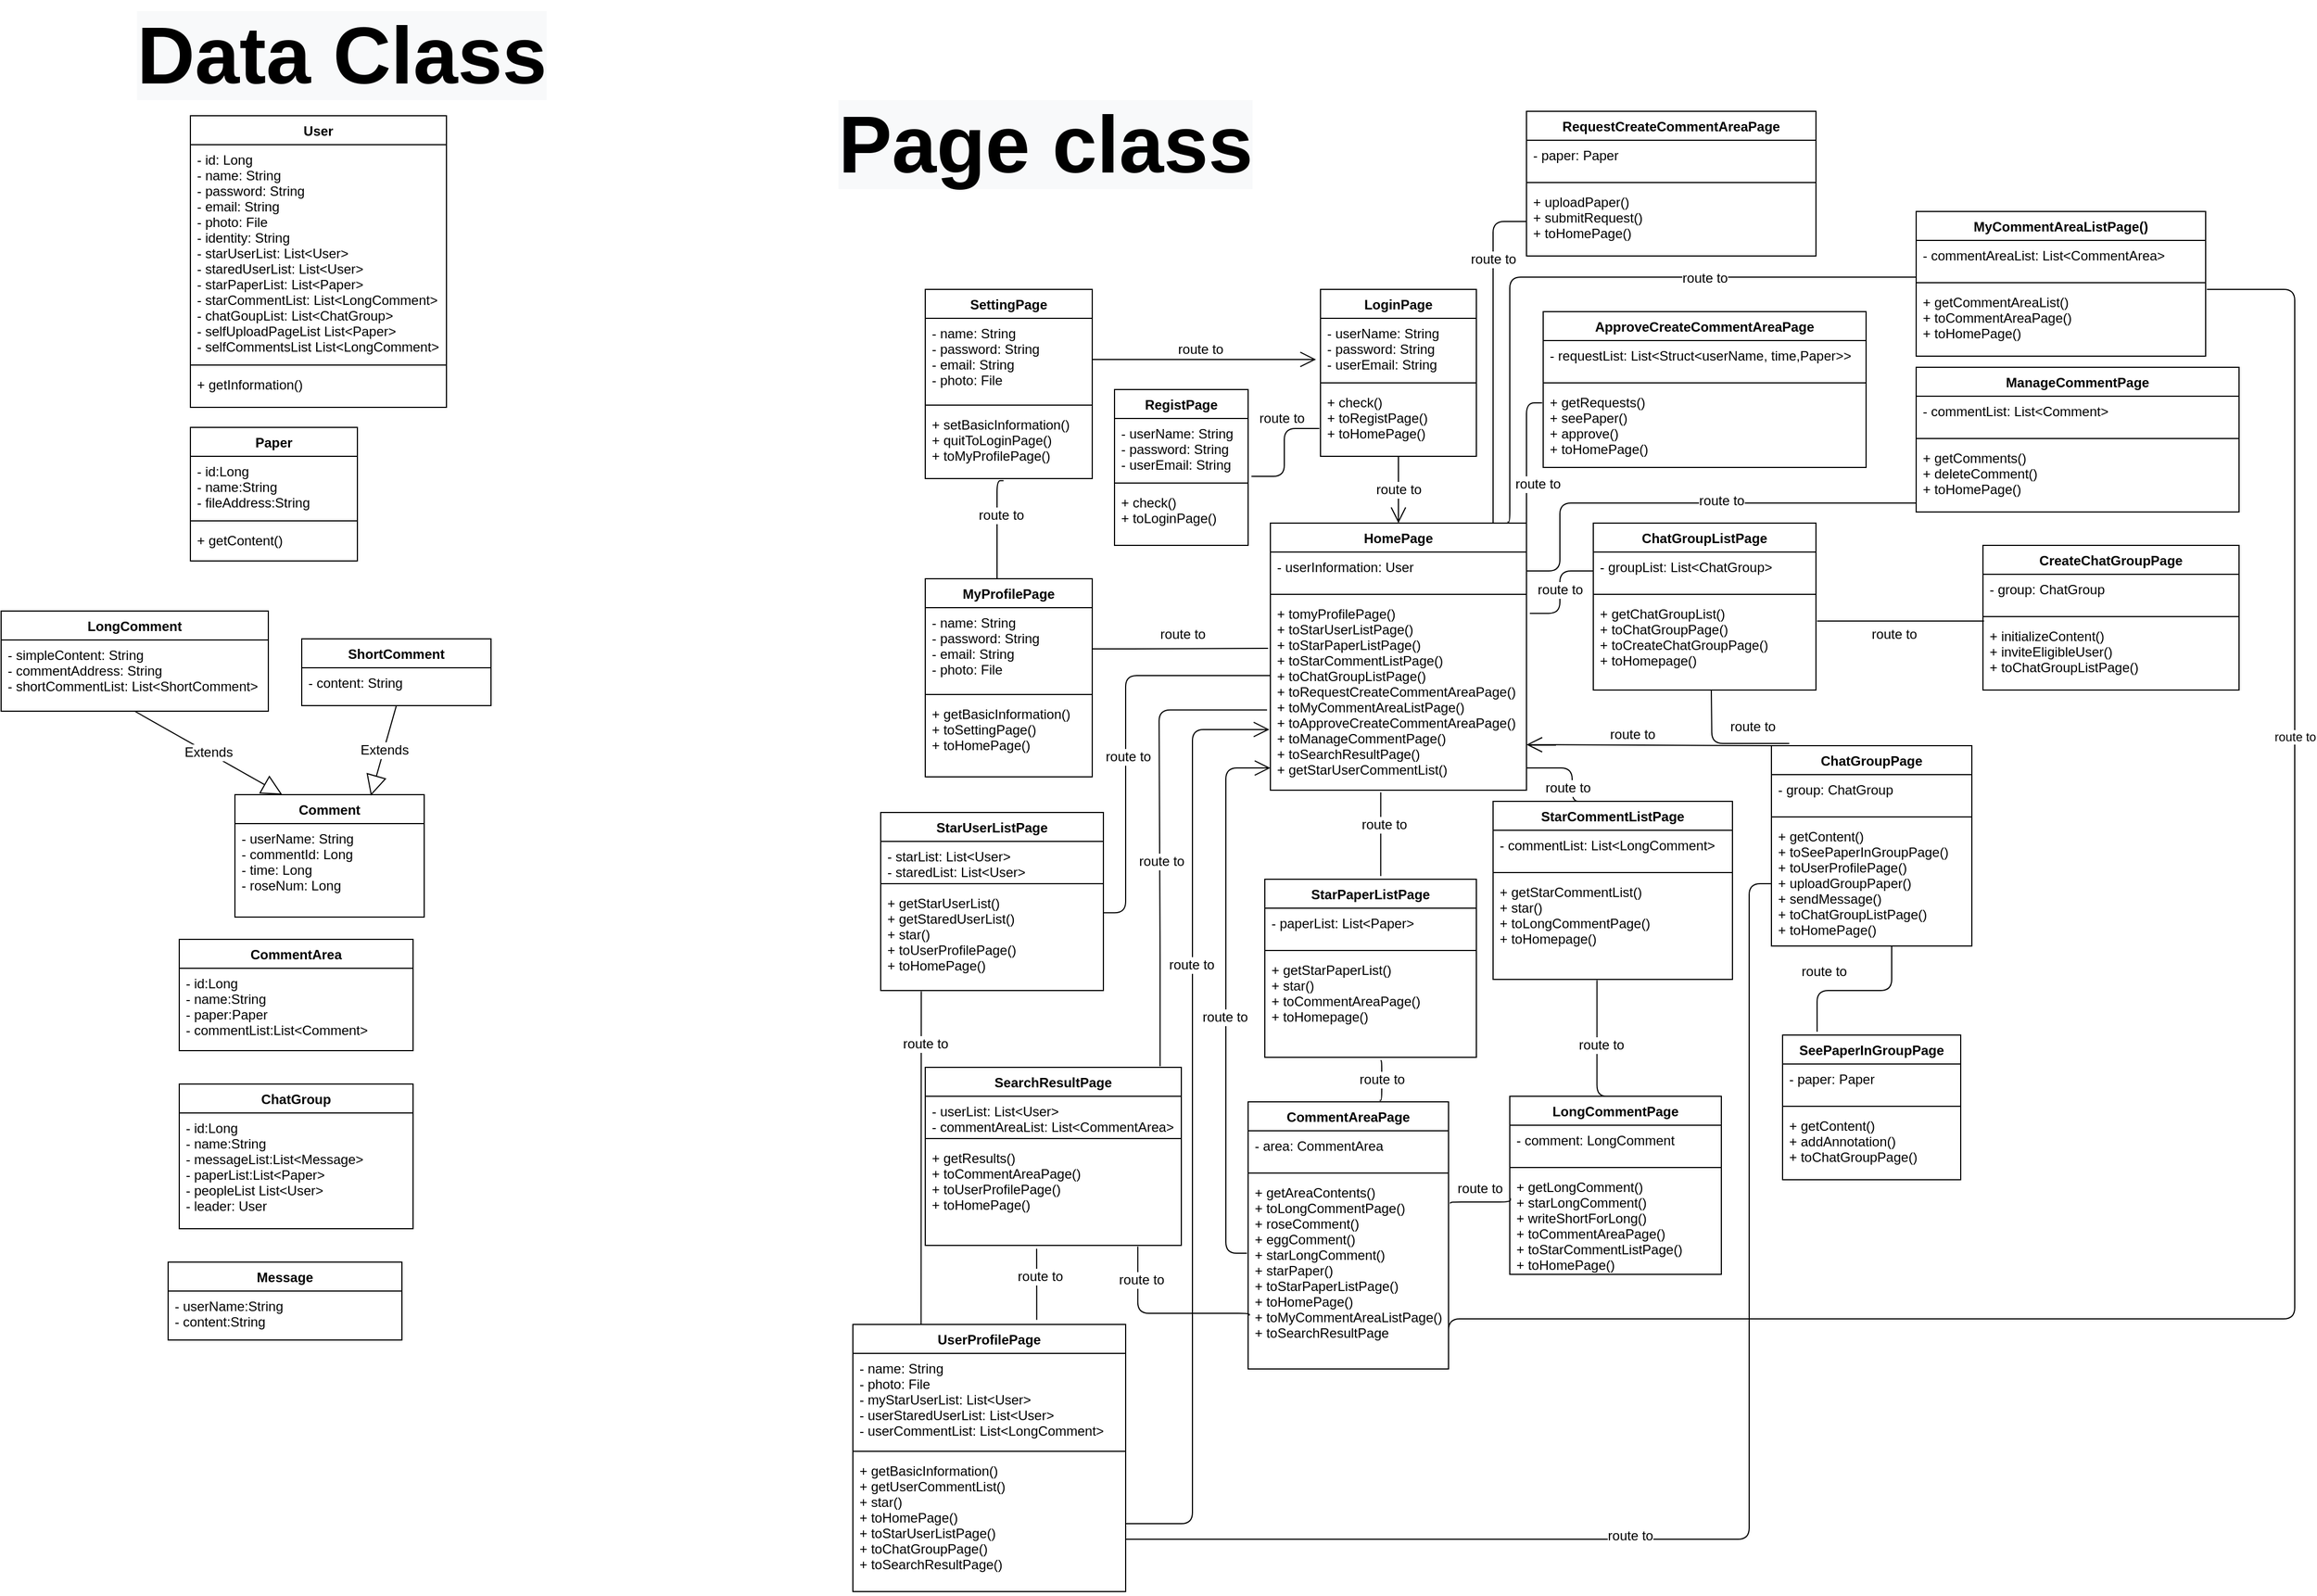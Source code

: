 <mxfile version="13.10.0" type="github">
  <diagram id="C5RBs43oDa-KdzZeNtuy" name="Page-1">
    <mxGraphModel dx="1422" dy="794" grid="1" gridSize="10" guides="1" tooltips="1" connect="1" arrows="1" fold="1" page="1" pageScale="1" pageWidth="4681" pageHeight="3300" math="0" shadow="0">
      <root>
        <mxCell id="WIyWlLk6GJQsqaUBKTNV-0" />
        <mxCell id="WIyWlLk6GJQsqaUBKTNV-1" parent="WIyWlLk6GJQsqaUBKTNV-0" />
        <mxCell id="Cxy3Sewu2v3tstVAsMVQ-8" value="ChatGroup" style="swimlane;fontStyle=1;align=center;verticalAlign=top;childLayout=stackLayout;horizontal=1;startSize=26;horizontalStack=0;resizeParent=1;resizeLast=0;collapsible=1;marginBottom=0;rounded=0;shadow=0;strokeWidth=1;" parent="WIyWlLk6GJQsqaUBKTNV-1" vertex="1">
          <mxGeometry x="550" y="1514" width="210" height="130" as="geometry">
            <mxRectangle x="230" y="140" width="160" height="26" as="alternateBounds" />
          </mxGeometry>
        </mxCell>
        <mxCell id="Cxy3Sewu2v3tstVAsMVQ-9" value="- id:Long&#xa;- name:String&#xa;- messageList:List&lt;Message&gt;&#xa;- paperList:List&lt;Paper&gt;&#xa;- peopleList List&lt;User&gt;&#xa;- leader: User" style="text;align=left;verticalAlign=top;spacingLeft=4;spacingRight=4;overflow=hidden;rotatable=0;points=[[0,0.5],[1,0.5]];portConstraint=eastwest;" parent="Cxy3Sewu2v3tstVAsMVQ-8" vertex="1">
          <mxGeometry y="26" width="210" height="104" as="geometry" />
        </mxCell>
        <mxCell id="Cxy3Sewu2v3tstVAsMVQ-23" value="CommentArea" style="swimlane;fontStyle=1;align=center;verticalAlign=top;childLayout=stackLayout;horizontal=1;startSize=26;horizontalStack=0;resizeParent=1;resizeLast=0;collapsible=1;marginBottom=0;rounded=0;shadow=0;strokeWidth=1;" parent="WIyWlLk6GJQsqaUBKTNV-1" vertex="1">
          <mxGeometry x="550" y="1384" width="210" height="100" as="geometry">
            <mxRectangle x="230" y="140" width="160" height="26" as="alternateBounds" />
          </mxGeometry>
        </mxCell>
        <mxCell id="Cxy3Sewu2v3tstVAsMVQ-24" value="- id:Long&#xa;- name:String&#xa;- paper:Paper&#xa;- commentList:List&lt;Comment&gt;" style="text;align=left;verticalAlign=top;spacingLeft=4;spacingRight=4;overflow=hidden;rotatable=0;points=[[0,0.5],[1,0.5]];portConstraint=eastwest;" parent="Cxy3Sewu2v3tstVAsMVQ-23" vertex="1">
          <mxGeometry y="26" width="210" height="74" as="geometry" />
        </mxCell>
        <mxCell id="Cxy3Sewu2v3tstVAsMVQ-37" value="LoginPage" style="swimlane;fontStyle=1;align=center;verticalAlign=top;childLayout=stackLayout;horizontal=1;startSize=26;horizontalStack=0;resizeParent=1;resizeLast=0;collapsible=1;marginBottom=0;rounded=0;shadow=0;strokeWidth=1;" parent="WIyWlLk6GJQsqaUBKTNV-1" vertex="1">
          <mxGeometry x="1575" y="800" width="140" height="150" as="geometry">
            <mxRectangle x="1575" y="800" width="160" height="26" as="alternateBounds" />
          </mxGeometry>
        </mxCell>
        <mxCell id="Cxy3Sewu2v3tstVAsMVQ-38" value="- userName: String&#xa;- password: String&#xa;- userEmail: String" style="text;align=left;verticalAlign=top;spacingLeft=4;spacingRight=4;overflow=hidden;rotatable=0;points=[[0,0.5],[1,0.5]];portConstraint=eastwest;" parent="Cxy3Sewu2v3tstVAsMVQ-37" vertex="1">
          <mxGeometry y="26" width="140" height="54" as="geometry" />
        </mxCell>
        <mxCell id="Cxy3Sewu2v3tstVAsMVQ-39" value="" style="line;html=1;strokeWidth=1;align=left;verticalAlign=middle;spacingTop=-1;spacingLeft=3;spacingRight=3;rotatable=0;labelPosition=right;points=[];portConstraint=eastwest;" parent="Cxy3Sewu2v3tstVAsMVQ-37" vertex="1">
          <mxGeometry y="80" width="140" height="8" as="geometry" />
        </mxCell>
        <mxCell id="Cxy3Sewu2v3tstVAsMVQ-40" value="+ check()&#xa;+ toRegistPage()&#xa;+ toHomePage()" style="text;align=left;verticalAlign=top;spacingLeft=4;spacingRight=4;overflow=hidden;rotatable=0;points=[[0,0.5],[1,0.5]];portConstraint=eastwest;" parent="Cxy3Sewu2v3tstVAsMVQ-37" vertex="1">
          <mxGeometry y="88" width="140" height="52" as="geometry" />
        </mxCell>
        <mxCell id="Cxy3Sewu2v3tstVAsMVQ-41" value="RegistPage" style="swimlane;fontStyle=1;align=center;verticalAlign=top;childLayout=stackLayout;horizontal=1;startSize=26;horizontalStack=0;resizeParent=1;resizeLast=0;collapsible=1;marginBottom=0;rounded=0;shadow=0;strokeWidth=1;" parent="WIyWlLk6GJQsqaUBKTNV-1" vertex="1">
          <mxGeometry x="1390" y="890" width="120" height="140" as="geometry">
            <mxRectangle x="1860" y="805" width="160" height="26" as="alternateBounds" />
          </mxGeometry>
        </mxCell>
        <mxCell id="Cxy3Sewu2v3tstVAsMVQ-42" value="- userName: String&#xa;- password: String&#xa;- userEmail: String" style="text;align=left;verticalAlign=top;spacingLeft=4;spacingRight=4;overflow=hidden;rotatable=0;points=[[0,0.5],[1,0.5]];portConstraint=eastwest;" parent="Cxy3Sewu2v3tstVAsMVQ-41" vertex="1">
          <mxGeometry y="26" width="120" height="54" as="geometry" />
        </mxCell>
        <mxCell id="Cxy3Sewu2v3tstVAsMVQ-43" value="" style="line;html=1;strokeWidth=1;align=left;verticalAlign=middle;spacingTop=-1;spacingLeft=3;spacingRight=3;rotatable=0;labelPosition=right;points=[];portConstraint=eastwest;" parent="Cxy3Sewu2v3tstVAsMVQ-41" vertex="1">
          <mxGeometry y="80" width="120" height="8" as="geometry" />
        </mxCell>
        <mxCell id="Cxy3Sewu2v3tstVAsMVQ-44" value="+ check()&#xa;+ toLoginPage()" style="text;align=left;verticalAlign=top;spacingLeft=4;spacingRight=4;overflow=hidden;rotatable=0;points=[[0,0.5],[1,0.5]];portConstraint=eastwest;" parent="Cxy3Sewu2v3tstVAsMVQ-41" vertex="1">
          <mxGeometry y="88" width="120" height="52" as="geometry" />
        </mxCell>
        <mxCell id="Cxy3Sewu2v3tstVAsMVQ-47" value="&lt;span style=&quot;color: rgb(0 , 0 , 0) ; font-family: &amp;#34;helvetica&amp;#34; ; font-size: 72px ; font-style: normal ; font-weight: 700 ; letter-spacing: normal ; text-align: center ; text-indent: 0px ; text-transform: none ; word-spacing: 0px ; background-color: rgb(248 , 249 , 250) ; display: inline ; float: none&quot;&gt;Page class&lt;br style=&quot;font-size: 72px&quot;&gt;&lt;/span&gt;" style="text;whiteSpace=wrap;html=1;fontSize=72;" parent="WIyWlLk6GJQsqaUBKTNV-1" vertex="1">
          <mxGeometry x="1140" y="620" width="410" height="90" as="geometry" />
        </mxCell>
        <mxCell id="Cxy3Sewu2v3tstVAsMVQ-48" value="HomePage" style="swimlane;fontStyle=1;align=center;verticalAlign=top;childLayout=stackLayout;horizontal=1;startSize=26;horizontalStack=0;resizeParent=1;resizeLast=0;collapsible=1;marginBottom=0;rounded=0;shadow=0;strokeWidth=1;" parent="WIyWlLk6GJQsqaUBKTNV-1" vertex="1">
          <mxGeometry x="1530" y="1010" width="230" height="240" as="geometry">
            <mxRectangle x="230" y="140" width="160" height="26" as="alternateBounds" />
          </mxGeometry>
        </mxCell>
        <mxCell id="Cxy3Sewu2v3tstVAsMVQ-49" value="- userInformation: User" style="text;align=left;verticalAlign=top;spacingLeft=4;spacingRight=4;overflow=hidden;rotatable=0;points=[[0,0.5],[1,0.5]];portConstraint=eastwest;" parent="Cxy3Sewu2v3tstVAsMVQ-48" vertex="1">
          <mxGeometry y="26" width="230" height="34" as="geometry" />
        </mxCell>
        <mxCell id="Cxy3Sewu2v3tstVAsMVQ-50" value="" style="line;html=1;strokeWidth=1;align=left;verticalAlign=middle;spacingTop=-1;spacingLeft=3;spacingRight=3;rotatable=0;labelPosition=right;points=[];portConstraint=eastwest;" parent="Cxy3Sewu2v3tstVAsMVQ-48" vertex="1">
          <mxGeometry y="60" width="230" height="8" as="geometry" />
        </mxCell>
        <mxCell id="Cxy3Sewu2v3tstVAsMVQ-51" value="+ tomyProfilePage()&#xa;+ toStarUserListPage()&#xa;+ toStarPaperListPage()&#xa;+ toStarCommentListPage()&#xa;+ toChatGroupListPage()&#xa;+ toRequestCreateCommentAreaPage()&#xa;+ toMyCommentAreaListPage()&#xa;+ toApproveCreateCommentAreaPage()&#xa;+ toManageCommentPage()&#xa;+ toSearchResultPage()&#xa;+ getStarUserCommentList()" style="text;align=left;verticalAlign=top;spacingLeft=4;spacingRight=4;overflow=hidden;rotatable=0;points=[[0,0.5],[1,0.5]];portConstraint=eastwest;" parent="Cxy3Sewu2v3tstVAsMVQ-48" vertex="1">
          <mxGeometry y="68" width="230" height="172" as="geometry" />
        </mxCell>
        <mxCell id="Cxy3Sewu2v3tstVAsMVQ-52" value="&lt;span style=&quot;color: rgb(0 , 0 , 0) ; font-family: &amp;#34;helvetica&amp;#34; ; font-size: 72px ; font-style: normal ; font-weight: 700 ; letter-spacing: normal ; text-align: center ; text-indent: 0px ; text-transform: none ; word-spacing: 0px ; background-color: rgb(248 , 249 , 250) ; display: inline ; float: none&quot;&gt;Data Class&lt;br style=&quot;font-size: 72px&quot;&gt;&lt;/span&gt;" style="text;whiteSpace=wrap;html=1;fontSize=72;" parent="WIyWlLk6GJQsqaUBKTNV-1" vertex="1">
          <mxGeometry x="510" y="540" width="400" height="90" as="geometry" />
        </mxCell>
        <mxCell id="Cxy3Sewu2v3tstVAsMVQ-53" value="User" style="swimlane;fontStyle=1;align=center;verticalAlign=top;childLayout=stackLayout;horizontal=1;startSize=26;horizontalStack=0;resizeParent=1;resizeLast=0;collapsible=1;marginBottom=0;rounded=0;shadow=0;strokeWidth=1;" parent="WIyWlLk6GJQsqaUBKTNV-1" vertex="1">
          <mxGeometry x="560" y="644" width="230" height="262" as="geometry">
            <mxRectangle x="630" y="1370" width="160" height="26" as="alternateBounds" />
          </mxGeometry>
        </mxCell>
        <mxCell id="Cxy3Sewu2v3tstVAsMVQ-54" value="- id: Long&#xa;- name: String&#xa;- password: String&#xa;- email: String&#xa;- photo: File&#xa;- identity: String&#xa;- starUserList: List&lt;User&gt;&#xa;- staredUserList: List&lt;User&gt;&#xa;- starPaperList: List&lt;Paper&gt;&#xa;- starCommentList: List&lt;LongComment&gt;&#xa;- chatGoupList: List&lt;ChatGroup&gt;&#xa;- selfUploadPageList List&lt;Paper&gt;&#xa;- selfCommentsList List&lt;LongComment&gt;" style="text;align=left;verticalAlign=top;spacingLeft=4;spacingRight=4;overflow=hidden;rotatable=0;points=[[0,0.5],[1,0.5]];portConstraint=eastwest;" parent="Cxy3Sewu2v3tstVAsMVQ-53" vertex="1">
          <mxGeometry y="26" width="230" height="194" as="geometry" />
        </mxCell>
        <mxCell id="Cxy3Sewu2v3tstVAsMVQ-60" value="" style="line;strokeWidth=1;fillColor=none;align=left;verticalAlign=middle;spacingTop=-1;spacingLeft=3;spacingRight=3;rotatable=0;labelPosition=right;points=[];portConstraint=eastwest;fontSize=72;" parent="Cxy3Sewu2v3tstVAsMVQ-53" vertex="1">
          <mxGeometry y="220" width="230" height="8" as="geometry" />
        </mxCell>
        <mxCell id="Cxy3Sewu2v3tstVAsMVQ-85" value="+ getInformation()" style="text;align=left;verticalAlign=top;spacingLeft=4;spacingRight=4;overflow=hidden;rotatable=0;points=[[0,0.5],[1,0.5]];portConstraint=eastwest;" parent="Cxy3Sewu2v3tstVAsMVQ-53" vertex="1">
          <mxGeometry y="228" width="230" height="20" as="geometry" />
        </mxCell>
        <mxCell id="Cxy3Sewu2v3tstVAsMVQ-55" value="Paper" style="swimlane;fontStyle=1;align=center;verticalAlign=top;childLayout=stackLayout;horizontal=1;startSize=26;horizontalStack=0;resizeParent=1;resizeLast=0;collapsible=1;marginBottom=0;rounded=0;shadow=0;strokeWidth=1;" parent="WIyWlLk6GJQsqaUBKTNV-1" vertex="1">
          <mxGeometry x="560" y="924" width="150" height="120" as="geometry">
            <mxRectangle x="230" y="140" width="160" height="26" as="alternateBounds" />
          </mxGeometry>
        </mxCell>
        <mxCell id="Cxy3Sewu2v3tstVAsMVQ-56" value="- id:Long&#xa;- name:String&#xa;- fileAddress:String" style="text;align=left;verticalAlign=top;spacingLeft=4;spacingRight=4;overflow=hidden;rotatable=0;points=[[0,0.5],[1,0.5]];portConstraint=eastwest;" parent="Cxy3Sewu2v3tstVAsMVQ-55" vertex="1">
          <mxGeometry y="26" width="150" height="54" as="geometry" />
        </mxCell>
        <mxCell id="Cxy3Sewu2v3tstVAsMVQ-57" value="" style="line;html=1;strokeWidth=1;align=left;verticalAlign=middle;spacingTop=-1;spacingLeft=3;spacingRight=3;rotatable=0;labelPosition=right;points=[];portConstraint=eastwest;" parent="Cxy3Sewu2v3tstVAsMVQ-55" vertex="1">
          <mxGeometry y="80" width="150" height="8" as="geometry" />
        </mxCell>
        <mxCell id="Cxy3Sewu2v3tstVAsMVQ-58" value="+ getContent()" style="text;align=left;verticalAlign=top;spacingLeft=4;spacingRight=4;overflow=hidden;rotatable=0;points=[[0,0.5],[1,0.5]];portConstraint=eastwest;" parent="Cxy3Sewu2v3tstVAsMVQ-55" vertex="1">
          <mxGeometry y="88" width="150" height="32" as="geometry" />
        </mxCell>
        <mxCell id="Cxy3Sewu2v3tstVAsMVQ-61" value="LongComment" style="swimlane;fontStyle=1;align=center;verticalAlign=top;childLayout=stackLayout;horizontal=1;startSize=26;horizontalStack=0;resizeParent=1;resizeLast=0;collapsible=1;marginBottom=0;rounded=0;shadow=0;strokeWidth=1;" parent="WIyWlLk6GJQsqaUBKTNV-1" vertex="1">
          <mxGeometry x="390" y="1089" width="240" height="90" as="geometry">
            <mxRectangle x="230" y="140" width="160" height="26" as="alternateBounds" />
          </mxGeometry>
        </mxCell>
        <mxCell id="Cxy3Sewu2v3tstVAsMVQ-62" value="- simpleContent: String&#xa;- commentAddress: String&#xa;- shortCommentList: List&lt;ShortComment&gt;" style="text;align=left;verticalAlign=top;spacingLeft=4;spacingRight=4;overflow=hidden;rotatable=0;points=[[0,0.5],[1,0.5]];portConstraint=eastwest;" parent="Cxy3Sewu2v3tstVAsMVQ-61" vertex="1">
          <mxGeometry y="26" width="240" height="44" as="geometry" />
        </mxCell>
        <mxCell id="Cxy3Sewu2v3tstVAsMVQ-63" value="ShortComment" style="swimlane;fontStyle=1;align=center;verticalAlign=top;childLayout=stackLayout;horizontal=1;startSize=26;horizontalStack=0;resizeParent=1;resizeLast=0;collapsible=1;marginBottom=0;rounded=0;shadow=0;strokeWidth=1;" parent="WIyWlLk6GJQsqaUBKTNV-1" vertex="1">
          <mxGeometry x="660" y="1114" width="170" height="60" as="geometry">
            <mxRectangle x="230" y="140" width="160" height="26" as="alternateBounds" />
          </mxGeometry>
        </mxCell>
        <mxCell id="Cxy3Sewu2v3tstVAsMVQ-64" value="- content: String" style="text;align=left;verticalAlign=top;spacingLeft=4;spacingRight=4;overflow=hidden;rotatable=0;points=[[0,0.5],[1,0.5]];portConstraint=eastwest;" parent="Cxy3Sewu2v3tstVAsMVQ-63" vertex="1">
          <mxGeometry y="26" width="170" height="24" as="geometry" />
        </mxCell>
        <mxCell id="Cxy3Sewu2v3tstVAsMVQ-69" value="MyProfilePage" style="swimlane;fontStyle=1;align=center;verticalAlign=top;childLayout=stackLayout;horizontal=1;startSize=26;horizontalStack=0;resizeParent=1;resizeLast=0;collapsible=1;marginBottom=0;rounded=0;shadow=0;strokeWidth=1;" parent="WIyWlLk6GJQsqaUBKTNV-1" vertex="1">
          <mxGeometry x="1220" y="1060" width="150" height="178" as="geometry">
            <mxRectangle x="1220" y="1060" width="160" height="26" as="alternateBounds" />
          </mxGeometry>
        </mxCell>
        <mxCell id="Cxy3Sewu2v3tstVAsMVQ-70" value="- name: String&#xa;- password: String&#xa;- email: String&#xa;- photo: File" style="text;align=left;verticalAlign=top;spacingLeft=4;spacingRight=4;overflow=hidden;rotatable=0;points=[[0,0.5],[1,0.5]];portConstraint=eastwest;" parent="Cxy3Sewu2v3tstVAsMVQ-69" vertex="1">
          <mxGeometry y="26" width="150" height="74" as="geometry" />
        </mxCell>
        <mxCell id="Cxy3Sewu2v3tstVAsMVQ-71" value="" style="line;html=1;strokeWidth=1;align=left;verticalAlign=middle;spacingTop=-1;spacingLeft=3;spacingRight=3;rotatable=0;labelPosition=right;points=[];portConstraint=eastwest;" parent="Cxy3Sewu2v3tstVAsMVQ-69" vertex="1">
          <mxGeometry y="100" width="150" height="8" as="geometry" />
        </mxCell>
        <mxCell id="Cxy3Sewu2v3tstVAsMVQ-72" value="+ getBasicInformation()&#xa;+ toSettingPage()&#xa;+ toHomePage()&#xa;" style="text;align=left;verticalAlign=top;spacingLeft=4;spacingRight=4;overflow=hidden;rotatable=0;points=[[0,0.5],[1,0.5]];portConstraint=eastwest;" parent="Cxy3Sewu2v3tstVAsMVQ-69" vertex="1">
          <mxGeometry y="108" width="150" height="60" as="geometry" />
        </mxCell>
        <mxCell id="Cxy3Sewu2v3tstVAsMVQ-73" value="SettingPage" style="swimlane;fontStyle=1;align=center;verticalAlign=top;childLayout=stackLayout;horizontal=1;startSize=26;horizontalStack=0;resizeParent=1;resizeLast=0;collapsible=1;marginBottom=0;rounded=0;shadow=0;strokeWidth=1;" parent="WIyWlLk6GJQsqaUBKTNV-1" vertex="1">
          <mxGeometry x="1220" y="800" width="150" height="170" as="geometry">
            <mxRectangle x="1220" y="800" width="160" height="26" as="alternateBounds" />
          </mxGeometry>
        </mxCell>
        <mxCell id="Cxy3Sewu2v3tstVAsMVQ-74" value="- name: String&#xa;- password: String&#xa;- email: String&#xa;- photo: File" style="text;align=left;verticalAlign=top;spacingLeft=4;spacingRight=4;overflow=hidden;rotatable=0;points=[[0,0.5],[1,0.5]];portConstraint=eastwest;" parent="Cxy3Sewu2v3tstVAsMVQ-73" vertex="1">
          <mxGeometry y="26" width="150" height="74" as="geometry" />
        </mxCell>
        <mxCell id="Cxy3Sewu2v3tstVAsMVQ-75" value="" style="line;html=1;strokeWidth=1;align=left;verticalAlign=middle;spacingTop=-1;spacingLeft=3;spacingRight=3;rotatable=0;labelPosition=right;points=[];portConstraint=eastwest;" parent="Cxy3Sewu2v3tstVAsMVQ-73" vertex="1">
          <mxGeometry y="100" width="150" height="8" as="geometry" />
        </mxCell>
        <mxCell id="Cxy3Sewu2v3tstVAsMVQ-76" value="+ setBasicInformation()&#xa;+ quitToLoginPage()&#xa;+ toMyProfilePage()&#xa;" style="text;align=left;verticalAlign=top;spacingLeft=4;spacingRight=4;overflow=hidden;rotatable=0;points=[[0,0.5],[1,0.5]];portConstraint=eastwest;" parent="Cxy3Sewu2v3tstVAsMVQ-73" vertex="1">
          <mxGeometry y="108" width="150" height="62" as="geometry" />
        </mxCell>
        <mxCell id="Cxy3Sewu2v3tstVAsMVQ-77" value="StarUserListPage" style="swimlane;fontStyle=1;align=center;verticalAlign=top;childLayout=stackLayout;horizontal=1;startSize=26;horizontalStack=0;resizeParent=1;resizeLast=0;collapsible=1;marginBottom=0;rounded=0;shadow=0;strokeWidth=1;" parent="WIyWlLk6GJQsqaUBKTNV-1" vertex="1">
          <mxGeometry x="1180" y="1270" width="200" height="160" as="geometry">
            <mxRectangle x="1180" y="1270" width="160" height="26" as="alternateBounds" />
          </mxGeometry>
        </mxCell>
        <mxCell id="Cxy3Sewu2v3tstVAsMVQ-78" value="- starList: List&lt;User&gt;&#xa;- staredList: List&lt;User&gt;" style="text;align=left;verticalAlign=top;spacingLeft=4;spacingRight=4;overflow=hidden;rotatable=0;points=[[0,0.5],[1,0.5]];portConstraint=eastwest;" parent="Cxy3Sewu2v3tstVAsMVQ-77" vertex="1">
          <mxGeometry y="26" width="200" height="34" as="geometry" />
        </mxCell>
        <mxCell id="Cxy3Sewu2v3tstVAsMVQ-79" value="" style="line;html=1;strokeWidth=1;align=left;verticalAlign=middle;spacingTop=-1;spacingLeft=3;spacingRight=3;rotatable=0;labelPosition=right;points=[];portConstraint=eastwest;" parent="Cxy3Sewu2v3tstVAsMVQ-77" vertex="1">
          <mxGeometry y="60" width="200" height="8" as="geometry" />
        </mxCell>
        <mxCell id="Cxy3Sewu2v3tstVAsMVQ-80" value="+ getStarUserList()&#xa;+ getStaredUserList()&#xa;+ star()&#xa;+ toUserProfilePage()&#xa;+ toHomePage()" style="text;align=left;verticalAlign=top;spacingLeft=4;spacingRight=4;overflow=hidden;rotatable=0;points=[[0,0.5],[1,0.5]];portConstraint=eastwest;" parent="Cxy3Sewu2v3tstVAsMVQ-77" vertex="1">
          <mxGeometry y="68" width="200" height="92" as="geometry" />
        </mxCell>
        <mxCell id="Cxy3Sewu2v3tstVAsMVQ-81" value="UserProfilePage" style="swimlane;fontStyle=1;align=center;verticalAlign=top;childLayout=stackLayout;horizontal=1;startSize=26;horizontalStack=0;resizeParent=1;resizeLast=0;collapsible=1;marginBottom=0;rounded=0;shadow=0;strokeWidth=1;" parent="WIyWlLk6GJQsqaUBKTNV-1" vertex="1">
          <mxGeometry x="1155" y="1730" width="245" height="240" as="geometry">
            <mxRectangle x="1155" y="1490" width="160" height="26" as="alternateBounds" />
          </mxGeometry>
        </mxCell>
        <mxCell id="Cxy3Sewu2v3tstVAsMVQ-82" value="- name: String&#xa;- photo: File&#xa;- myStarUserList: List&lt;User&gt;&#xa;- userStaredUserList: List&lt;User&gt;&#xa;- userCommentList: List&lt;LongComment&gt;" style="text;align=left;verticalAlign=top;spacingLeft=4;spacingRight=4;overflow=hidden;rotatable=0;points=[[0,0.5],[1,0.5]];portConstraint=eastwest;" parent="Cxy3Sewu2v3tstVAsMVQ-81" vertex="1">
          <mxGeometry y="26" width="245" height="84" as="geometry" />
        </mxCell>
        <mxCell id="Cxy3Sewu2v3tstVAsMVQ-83" value="" style="line;html=1;strokeWidth=1;align=left;verticalAlign=middle;spacingTop=-1;spacingLeft=3;spacingRight=3;rotatable=0;labelPosition=right;points=[];portConstraint=eastwest;" parent="Cxy3Sewu2v3tstVAsMVQ-81" vertex="1">
          <mxGeometry y="110" width="245" height="8" as="geometry" />
        </mxCell>
        <mxCell id="Cxy3Sewu2v3tstVAsMVQ-84" value="+ getBasicInformation()&#xa;+ getUserCommentList()&#xa;+ star()&#xa;+ toHomePage()&#xa;+ toStarUserListPage()&#xa;+ toChatGroupPage()&#xa;+ toSearchResultPage()&#xa;" style="text;align=left;verticalAlign=top;spacingLeft=4;spacingRight=4;overflow=hidden;rotatable=0;points=[[0,0.5],[1,0.5]];portConstraint=eastwest;" parent="Cxy3Sewu2v3tstVAsMVQ-81" vertex="1">
          <mxGeometry y="118" width="245" height="122" as="geometry" />
        </mxCell>
        <mxCell id="Cxy3Sewu2v3tstVAsMVQ-86" value="StarPaperListPage" style="swimlane;fontStyle=1;align=center;verticalAlign=top;childLayout=stackLayout;horizontal=1;startSize=26;horizontalStack=0;resizeParent=1;resizeLast=0;collapsible=1;marginBottom=0;rounded=0;shadow=0;strokeWidth=1;" parent="WIyWlLk6GJQsqaUBKTNV-1" vertex="1">
          <mxGeometry x="1525" y="1330" width="190" height="160" as="geometry">
            <mxRectangle x="1525" y="1330" width="160" height="26" as="alternateBounds" />
          </mxGeometry>
        </mxCell>
        <mxCell id="Cxy3Sewu2v3tstVAsMVQ-87" value="- paperList: List&lt;Paper&gt;" style="text;align=left;verticalAlign=top;spacingLeft=4;spacingRight=4;overflow=hidden;rotatable=0;points=[[0,0.5],[1,0.5]];portConstraint=eastwest;" parent="Cxy3Sewu2v3tstVAsMVQ-86" vertex="1">
          <mxGeometry y="26" width="190" height="34" as="geometry" />
        </mxCell>
        <mxCell id="Cxy3Sewu2v3tstVAsMVQ-88" value="" style="line;html=1;strokeWidth=1;align=left;verticalAlign=middle;spacingTop=-1;spacingLeft=3;spacingRight=3;rotatable=0;labelPosition=right;points=[];portConstraint=eastwest;" parent="Cxy3Sewu2v3tstVAsMVQ-86" vertex="1">
          <mxGeometry y="60" width="190" height="8" as="geometry" />
        </mxCell>
        <mxCell id="Cxy3Sewu2v3tstVAsMVQ-89" value="+ getStarPaperList()&#xa;+ star()&#xa;+ toCommentAreaPage()&#xa;+ toHomepage()&#xa;" style="text;align=left;verticalAlign=top;spacingLeft=4;spacingRight=4;overflow=hidden;rotatable=0;points=[[0,0.5],[1,0.5]];portConstraint=eastwest;" parent="Cxy3Sewu2v3tstVAsMVQ-86" vertex="1">
          <mxGeometry y="68" width="190" height="92" as="geometry" />
        </mxCell>
        <mxCell id="Cxy3Sewu2v3tstVAsMVQ-90" value="CommentAreaPage" style="swimlane;fontStyle=1;align=center;verticalAlign=top;childLayout=stackLayout;horizontal=1;startSize=26;horizontalStack=0;resizeParent=1;resizeLast=0;collapsible=1;marginBottom=0;rounded=0;shadow=0;strokeWidth=1;" parent="WIyWlLk6GJQsqaUBKTNV-1" vertex="1">
          <mxGeometry x="1510" y="1530" width="180" height="240" as="geometry">
            <mxRectangle x="1530" y="1540" width="160" height="26" as="alternateBounds" />
          </mxGeometry>
        </mxCell>
        <mxCell id="Cxy3Sewu2v3tstVAsMVQ-91" value="- area: CommentArea" style="text;align=left;verticalAlign=top;spacingLeft=4;spacingRight=4;overflow=hidden;rotatable=0;points=[[0,0.5],[1,0.5]];portConstraint=eastwest;" parent="Cxy3Sewu2v3tstVAsMVQ-90" vertex="1">
          <mxGeometry y="26" width="180" height="34" as="geometry" />
        </mxCell>
        <mxCell id="Cxy3Sewu2v3tstVAsMVQ-92" value="" style="line;html=1;strokeWidth=1;align=left;verticalAlign=middle;spacingTop=-1;spacingLeft=3;spacingRight=3;rotatable=0;labelPosition=right;points=[];portConstraint=eastwest;" parent="Cxy3Sewu2v3tstVAsMVQ-90" vertex="1">
          <mxGeometry y="60" width="180" height="8" as="geometry" />
        </mxCell>
        <mxCell id="Cxy3Sewu2v3tstVAsMVQ-93" value="+ getAreaContents()&#xa;+ toLongCommentPage()&#xa;+ roseComment()&#xa;+ eggComment()&#xa;+ starLongComment()&#xa;+ starPaper()&#xa;+ toStarPaperListPage()&#xa;+ toHomePage()&#xa;+ toMyCommentAreaListPage()&#xa;+ toSearchResultPage" style="text;align=left;verticalAlign=top;spacingLeft=4;spacingRight=4;overflow=hidden;rotatable=0;points=[[0,0.5],[1,0.5]];portConstraint=eastwest;" parent="Cxy3Sewu2v3tstVAsMVQ-90" vertex="1">
          <mxGeometry y="68" width="180" height="172" as="geometry" />
        </mxCell>
        <mxCell id="Cxy3Sewu2v3tstVAsMVQ-94" value="Extends" style="endArrow=block;endSize=16;endFill=0;html=1;fontSize=12;entryX=0.25;entryY=0;entryDx=0;entryDy=0;exitX=0.5;exitY=1;exitDx=0;exitDy=0;" parent="WIyWlLk6GJQsqaUBKTNV-1" source="Cxy3Sewu2v3tstVAsMVQ-61" target="Cxy3Sewu2v3tstVAsMVQ-95" edge="1">
          <mxGeometry width="160" relative="1" as="geometry">
            <mxPoint x="610" y="1174" as="sourcePoint" />
            <mxPoint x="660" y="1244" as="targetPoint" />
          </mxGeometry>
        </mxCell>
        <mxCell id="Cxy3Sewu2v3tstVAsMVQ-95" value="Comment" style="swimlane;fontStyle=1;align=center;verticalAlign=top;childLayout=stackLayout;horizontal=1;startSize=26;horizontalStack=0;resizeParent=1;resizeLast=0;collapsible=1;marginBottom=0;rounded=0;shadow=0;strokeWidth=1;" parent="WIyWlLk6GJQsqaUBKTNV-1" vertex="1">
          <mxGeometry x="600" y="1254" width="170" height="110" as="geometry">
            <mxRectangle x="230" y="140" width="160" height="26" as="alternateBounds" />
          </mxGeometry>
        </mxCell>
        <mxCell id="Cxy3Sewu2v3tstVAsMVQ-96" value="- userName: String&#xa;- commentId: Long&#xa;- time: Long&#xa;- roseNum: Long" style="text;align=left;verticalAlign=top;spacingLeft=4;spacingRight=4;overflow=hidden;rotatable=0;points=[[0,0.5],[1,0.5]];portConstraint=eastwest;" parent="Cxy3Sewu2v3tstVAsMVQ-95" vertex="1">
          <mxGeometry y="26" width="170" height="84" as="geometry" />
        </mxCell>
        <mxCell id="Cxy3Sewu2v3tstVAsMVQ-98" value="Extends" style="endArrow=block;endSize=16;endFill=0;html=1;fontSize=12;entryX=0.718;entryY=0.008;entryDx=0;entryDy=0;entryPerimeter=0;exitX=0.5;exitY=1;exitDx=0;exitDy=0;" parent="WIyWlLk6GJQsqaUBKTNV-1" source="Cxy3Sewu2v3tstVAsMVQ-63" target="Cxy3Sewu2v3tstVAsMVQ-95" edge="1">
          <mxGeometry width="160" relative="1" as="geometry">
            <mxPoint x="825" y="1179" as="sourcePoint" />
            <mxPoint x="642.5" y="1254" as="targetPoint" />
          </mxGeometry>
        </mxCell>
        <mxCell id="Cxy3Sewu2v3tstVAsMVQ-99" value="LongCommentPage" style="swimlane;fontStyle=1;align=center;verticalAlign=top;childLayout=stackLayout;horizontal=1;startSize=26;horizontalStack=0;resizeParent=1;resizeLast=0;collapsible=1;marginBottom=0;rounded=0;shadow=0;strokeWidth=1;" parent="WIyWlLk6GJQsqaUBKTNV-1" vertex="1">
          <mxGeometry x="1745" y="1525" width="190" height="160" as="geometry">
            <mxRectangle x="1745" y="1525" width="160" height="26" as="alternateBounds" />
          </mxGeometry>
        </mxCell>
        <mxCell id="Cxy3Sewu2v3tstVAsMVQ-100" value="- comment: LongComment" style="text;align=left;verticalAlign=top;spacingLeft=4;spacingRight=4;overflow=hidden;rotatable=0;points=[[0,0.5],[1,0.5]];portConstraint=eastwest;" parent="Cxy3Sewu2v3tstVAsMVQ-99" vertex="1">
          <mxGeometry y="26" width="190" height="34" as="geometry" />
        </mxCell>
        <mxCell id="Cxy3Sewu2v3tstVAsMVQ-101" value="" style="line;html=1;strokeWidth=1;align=left;verticalAlign=middle;spacingTop=-1;spacingLeft=3;spacingRight=3;rotatable=0;labelPosition=right;points=[];portConstraint=eastwest;" parent="Cxy3Sewu2v3tstVAsMVQ-99" vertex="1">
          <mxGeometry y="60" width="190" height="8" as="geometry" />
        </mxCell>
        <mxCell id="Cxy3Sewu2v3tstVAsMVQ-102" value="+ getLongComment()&#xa;+ starLongComment()&#xa;+ writeShortForLong()&#xa;+ toCommentAreaPage()&#xa;+ toStarCommentListPage()&#xa;+ toHomePage()" style="text;align=left;verticalAlign=top;spacingLeft=4;spacingRight=4;overflow=hidden;rotatable=0;points=[[0,0.5],[1,0.5]];portConstraint=eastwest;" parent="Cxy3Sewu2v3tstVAsMVQ-99" vertex="1">
          <mxGeometry y="68" width="190" height="92" as="geometry" />
        </mxCell>
        <mxCell id="Cxy3Sewu2v3tstVAsMVQ-103" value="StarCommentListPage" style="swimlane;fontStyle=1;align=center;verticalAlign=top;childLayout=stackLayout;horizontal=1;startSize=26;horizontalStack=0;resizeParent=1;resizeLast=0;collapsible=1;marginBottom=0;rounded=0;shadow=0;strokeWidth=1;" parent="WIyWlLk6GJQsqaUBKTNV-1" vertex="1">
          <mxGeometry x="1730" y="1260" width="215" height="160" as="geometry">
            <mxRectangle x="1740" y="1290" width="160" height="26" as="alternateBounds" />
          </mxGeometry>
        </mxCell>
        <mxCell id="Cxy3Sewu2v3tstVAsMVQ-104" value="- commentList: List&lt;LongComment&gt;" style="text;align=left;verticalAlign=top;spacingLeft=4;spacingRight=4;overflow=hidden;rotatable=0;points=[[0,0.5],[1,0.5]];portConstraint=eastwest;" parent="Cxy3Sewu2v3tstVAsMVQ-103" vertex="1">
          <mxGeometry y="26" width="215" height="34" as="geometry" />
        </mxCell>
        <mxCell id="Cxy3Sewu2v3tstVAsMVQ-105" value="" style="line;html=1;strokeWidth=1;align=left;verticalAlign=middle;spacingTop=-1;spacingLeft=3;spacingRight=3;rotatable=0;labelPosition=right;points=[];portConstraint=eastwest;" parent="Cxy3Sewu2v3tstVAsMVQ-103" vertex="1">
          <mxGeometry y="60" width="215" height="8" as="geometry" />
        </mxCell>
        <mxCell id="Cxy3Sewu2v3tstVAsMVQ-106" value="+ getStarCommentList()&#xa;+ star()&#xa;+ toLongCommentPage()&#xa;+ toHomepage()&#xa;" style="text;align=left;verticalAlign=top;spacingLeft=4;spacingRight=4;overflow=hidden;rotatable=0;points=[[0,0.5],[1,0.5]];portConstraint=eastwest;" parent="Cxy3Sewu2v3tstVAsMVQ-103" vertex="1">
          <mxGeometry y="68" width="215" height="92" as="geometry" />
        </mxCell>
        <mxCell id="Cxy3Sewu2v3tstVAsMVQ-107" value="ChatGroupListPage" style="swimlane;fontStyle=1;align=center;verticalAlign=top;childLayout=stackLayout;horizontal=1;startSize=26;horizontalStack=0;resizeParent=1;resizeLast=0;collapsible=1;marginBottom=0;rounded=0;shadow=0;strokeWidth=1;" parent="WIyWlLk6GJQsqaUBKTNV-1" vertex="1">
          <mxGeometry x="1820" y="1010" width="200" height="150" as="geometry">
            <mxRectangle x="1820" y="1010" width="160" height="26" as="alternateBounds" />
          </mxGeometry>
        </mxCell>
        <mxCell id="Cxy3Sewu2v3tstVAsMVQ-108" value="- groupList: List&lt;ChatGroup&gt;" style="text;align=left;verticalAlign=top;spacingLeft=4;spacingRight=4;overflow=hidden;rotatable=0;points=[[0,0.5],[1,0.5]];portConstraint=eastwest;" parent="Cxy3Sewu2v3tstVAsMVQ-107" vertex="1">
          <mxGeometry y="26" width="200" height="34" as="geometry" />
        </mxCell>
        <mxCell id="Cxy3Sewu2v3tstVAsMVQ-109" value="" style="line;html=1;strokeWidth=1;align=left;verticalAlign=middle;spacingTop=-1;spacingLeft=3;spacingRight=3;rotatable=0;labelPosition=right;points=[];portConstraint=eastwest;" parent="Cxy3Sewu2v3tstVAsMVQ-107" vertex="1">
          <mxGeometry y="60" width="200" height="8" as="geometry" />
        </mxCell>
        <mxCell id="Cxy3Sewu2v3tstVAsMVQ-110" value="+ getChatGroupList()&#xa;+ toChatGroupPage()&#xa;+ toCreateChatGroupPage()&#xa;+ toHomepage()&#xa;" style="text;align=left;verticalAlign=top;spacingLeft=4;spacingRight=4;overflow=hidden;rotatable=0;points=[[0,0.5],[1,0.5]];portConstraint=eastwest;" parent="Cxy3Sewu2v3tstVAsMVQ-107" vertex="1">
          <mxGeometry y="68" width="200" height="72" as="geometry" />
        </mxCell>
        <mxCell id="Cxy3Sewu2v3tstVAsMVQ-111" value="ChatGroupPage" style="swimlane;fontStyle=1;align=center;verticalAlign=top;childLayout=stackLayout;horizontal=1;startSize=26;horizontalStack=0;resizeParent=1;resizeLast=0;collapsible=1;marginBottom=0;rounded=0;shadow=0;strokeWidth=1;" parent="WIyWlLk6GJQsqaUBKTNV-1" vertex="1">
          <mxGeometry x="1980" y="1210" width="180" height="180" as="geometry">
            <mxRectangle x="230" y="140" width="160" height="26" as="alternateBounds" />
          </mxGeometry>
        </mxCell>
        <mxCell id="Cxy3Sewu2v3tstVAsMVQ-112" value="- group: ChatGroup" style="text;align=left;verticalAlign=top;spacingLeft=4;spacingRight=4;overflow=hidden;rotatable=0;points=[[0,0.5],[1,0.5]];portConstraint=eastwest;" parent="Cxy3Sewu2v3tstVAsMVQ-111" vertex="1">
          <mxGeometry y="26" width="180" height="34" as="geometry" />
        </mxCell>
        <mxCell id="Cxy3Sewu2v3tstVAsMVQ-113" value="" style="line;html=1;strokeWidth=1;align=left;verticalAlign=middle;spacingTop=-1;spacingLeft=3;spacingRight=3;rotatable=0;labelPosition=right;points=[];portConstraint=eastwest;" parent="Cxy3Sewu2v3tstVAsMVQ-111" vertex="1">
          <mxGeometry y="60" width="180" height="8" as="geometry" />
        </mxCell>
        <mxCell id="Cxy3Sewu2v3tstVAsMVQ-114" value="+ getContent()&#xa;+ toSeePaperInGroupPage()&#xa;+ toUserProfilePage()&#xa;+ uploadGroupPaper()&#xa;+ sendMessage()&#xa;+ toChatGroupListPage()&#xa;+ toHomePage()&#xa;" style="text;align=left;verticalAlign=top;spacingLeft=4;spacingRight=4;overflow=hidden;rotatable=0;points=[[0,0.5],[1,0.5]];portConstraint=eastwest;" parent="Cxy3Sewu2v3tstVAsMVQ-111" vertex="1">
          <mxGeometry y="68" width="180" height="112" as="geometry" />
        </mxCell>
        <mxCell id="Cxy3Sewu2v3tstVAsMVQ-115" value="SeePaperInGroupPage" style="swimlane;fontStyle=1;align=center;verticalAlign=top;childLayout=stackLayout;horizontal=1;startSize=26;horizontalStack=0;resizeParent=1;resizeLast=0;collapsible=1;marginBottom=0;rounded=0;shadow=0;strokeWidth=1;" parent="WIyWlLk6GJQsqaUBKTNV-1" vertex="1">
          <mxGeometry x="1990" y="1470" width="160" height="130" as="geometry">
            <mxRectangle x="230" y="140" width="160" height="26" as="alternateBounds" />
          </mxGeometry>
        </mxCell>
        <mxCell id="Cxy3Sewu2v3tstVAsMVQ-116" value="- paper: Paper" style="text;align=left;verticalAlign=top;spacingLeft=4;spacingRight=4;overflow=hidden;rotatable=0;points=[[0,0.5],[1,0.5]];portConstraint=eastwest;" parent="Cxy3Sewu2v3tstVAsMVQ-115" vertex="1">
          <mxGeometry y="26" width="160" height="34" as="geometry" />
        </mxCell>
        <mxCell id="Cxy3Sewu2v3tstVAsMVQ-117" value="" style="line;html=1;strokeWidth=1;align=left;verticalAlign=middle;spacingTop=-1;spacingLeft=3;spacingRight=3;rotatable=0;labelPosition=right;points=[];portConstraint=eastwest;" parent="Cxy3Sewu2v3tstVAsMVQ-115" vertex="1">
          <mxGeometry y="60" width="160" height="8" as="geometry" />
        </mxCell>
        <mxCell id="Cxy3Sewu2v3tstVAsMVQ-118" value="+ getContent()&#xa;+ addAnnotation()&#xa;+ toChatGroupPage()&#xa;" style="text;align=left;verticalAlign=top;spacingLeft=4;spacingRight=4;overflow=hidden;rotatable=0;points=[[0,0.5],[1,0.5]];portConstraint=eastwest;" parent="Cxy3Sewu2v3tstVAsMVQ-115" vertex="1">
          <mxGeometry y="68" width="160" height="62" as="geometry" />
        </mxCell>
        <mxCell id="Cxy3Sewu2v3tstVAsMVQ-119" value="CreateChatGroupPage" style="swimlane;fontStyle=1;align=center;verticalAlign=top;childLayout=stackLayout;horizontal=1;startSize=26;horizontalStack=0;resizeParent=1;resizeLast=0;collapsible=1;marginBottom=0;rounded=0;shadow=0;strokeWidth=1;" parent="WIyWlLk6GJQsqaUBKTNV-1" vertex="1">
          <mxGeometry x="2170" y="1030" width="230" height="130" as="geometry">
            <mxRectangle x="230" y="140" width="160" height="26" as="alternateBounds" />
          </mxGeometry>
        </mxCell>
        <mxCell id="Cxy3Sewu2v3tstVAsMVQ-120" value="- group: ChatGroup" style="text;align=left;verticalAlign=top;spacingLeft=4;spacingRight=4;overflow=hidden;rotatable=0;points=[[0,0.5],[1,0.5]];portConstraint=eastwest;" parent="Cxy3Sewu2v3tstVAsMVQ-119" vertex="1">
          <mxGeometry y="26" width="230" height="34" as="geometry" />
        </mxCell>
        <mxCell id="Cxy3Sewu2v3tstVAsMVQ-121" value="" style="line;html=1;strokeWidth=1;align=left;verticalAlign=middle;spacingTop=-1;spacingLeft=3;spacingRight=3;rotatable=0;labelPosition=right;points=[];portConstraint=eastwest;" parent="Cxy3Sewu2v3tstVAsMVQ-119" vertex="1">
          <mxGeometry y="60" width="230" height="8" as="geometry" />
        </mxCell>
        <mxCell id="Cxy3Sewu2v3tstVAsMVQ-122" value="+ initializeContent()&#xa;+ inviteEligibleUser()&#xa;+ toChatGroupListPage()" style="text;align=left;verticalAlign=top;spacingLeft=4;spacingRight=4;overflow=hidden;rotatable=0;points=[[0,0.5],[1,0.5]];portConstraint=eastwest;" parent="Cxy3Sewu2v3tstVAsMVQ-119" vertex="1">
          <mxGeometry y="68" width="230" height="62" as="geometry" />
        </mxCell>
        <mxCell id="Cxy3Sewu2v3tstVAsMVQ-123" value="RequestCreateCommentAreaPage" style="swimlane;fontStyle=1;align=center;verticalAlign=top;childLayout=stackLayout;horizontal=1;startSize=26;horizontalStack=0;resizeParent=1;resizeLast=0;collapsible=1;marginBottom=0;rounded=0;shadow=0;strokeWidth=1;" parent="WIyWlLk6GJQsqaUBKTNV-1" vertex="1">
          <mxGeometry x="1760" y="640" width="260" height="130" as="geometry">
            <mxRectangle x="230" y="140" width="160" height="26" as="alternateBounds" />
          </mxGeometry>
        </mxCell>
        <mxCell id="Cxy3Sewu2v3tstVAsMVQ-124" value="- paper: Paper" style="text;align=left;verticalAlign=top;spacingLeft=4;spacingRight=4;overflow=hidden;rotatable=0;points=[[0,0.5],[1,0.5]];portConstraint=eastwest;" parent="Cxy3Sewu2v3tstVAsMVQ-123" vertex="1">
          <mxGeometry y="26" width="260" height="34" as="geometry" />
        </mxCell>
        <mxCell id="Cxy3Sewu2v3tstVAsMVQ-125" value="" style="line;html=1;strokeWidth=1;align=left;verticalAlign=middle;spacingTop=-1;spacingLeft=3;spacingRight=3;rotatable=0;labelPosition=right;points=[];portConstraint=eastwest;" parent="Cxy3Sewu2v3tstVAsMVQ-123" vertex="1">
          <mxGeometry y="60" width="260" height="8" as="geometry" />
        </mxCell>
        <mxCell id="Cxy3Sewu2v3tstVAsMVQ-126" value="+ uploadPaper()&#xa;+ submitRequest()&#xa;+ toHomePage()" style="text;align=left;verticalAlign=top;spacingLeft=4;spacingRight=4;overflow=hidden;rotatable=0;points=[[0,0.5],[1,0.5]];portConstraint=eastwest;" parent="Cxy3Sewu2v3tstVAsMVQ-123" vertex="1">
          <mxGeometry y="68" width="260" height="62" as="geometry" />
        </mxCell>
        <mxCell id="Cxy3Sewu2v3tstVAsMVQ-127" value="ApproveCreateCommentAreaPage" style="swimlane;fontStyle=1;align=center;verticalAlign=top;childLayout=stackLayout;horizontal=1;startSize=26;horizontalStack=0;resizeParent=1;resizeLast=0;collapsible=1;marginBottom=0;rounded=0;shadow=0;strokeWidth=1;" parent="WIyWlLk6GJQsqaUBKTNV-1" vertex="1">
          <mxGeometry x="1775" y="820" width="290" height="140" as="geometry">
            <mxRectangle x="230" y="140" width="160" height="26" as="alternateBounds" />
          </mxGeometry>
        </mxCell>
        <mxCell id="Cxy3Sewu2v3tstVAsMVQ-128" value="- requestList: List&lt;Struct&lt;userName, time,Paper&gt;&gt;" style="text;align=left;verticalAlign=top;spacingLeft=4;spacingRight=4;overflow=hidden;rotatable=0;points=[[0,0.5],[1,0.5]];portConstraint=eastwest;" parent="Cxy3Sewu2v3tstVAsMVQ-127" vertex="1">
          <mxGeometry y="26" width="290" height="34" as="geometry" />
        </mxCell>
        <mxCell id="Cxy3Sewu2v3tstVAsMVQ-129" value="" style="line;html=1;strokeWidth=1;align=left;verticalAlign=middle;spacingTop=-1;spacingLeft=3;spacingRight=3;rotatable=0;labelPosition=right;points=[];portConstraint=eastwest;" parent="Cxy3Sewu2v3tstVAsMVQ-127" vertex="1">
          <mxGeometry y="60" width="290" height="8" as="geometry" />
        </mxCell>
        <mxCell id="Cxy3Sewu2v3tstVAsMVQ-130" value="+ getRequests()&#xa;+ seePaper()&#xa;+ approve()&#xa;+ toHomePage()" style="text;align=left;verticalAlign=top;spacingLeft=4;spacingRight=4;overflow=hidden;rotatable=0;points=[[0,0.5],[1,0.5]];portConstraint=eastwest;" parent="Cxy3Sewu2v3tstVAsMVQ-127" vertex="1">
          <mxGeometry y="68" width="290" height="62" as="geometry" />
        </mxCell>
        <mxCell id="Cxy3Sewu2v3tstVAsMVQ-132" value="MyCommentAreaListPage()" style="swimlane;fontStyle=1;align=center;verticalAlign=top;childLayout=stackLayout;horizontal=1;startSize=26;horizontalStack=0;resizeParent=1;resizeLast=0;collapsible=1;marginBottom=0;rounded=0;shadow=0;strokeWidth=1;" parent="WIyWlLk6GJQsqaUBKTNV-1" vertex="1">
          <mxGeometry x="2110" y="730" width="260" height="130" as="geometry">
            <mxRectangle x="230" y="140" width="160" height="26" as="alternateBounds" />
          </mxGeometry>
        </mxCell>
        <mxCell id="Cxy3Sewu2v3tstVAsMVQ-133" value="- commentAreaList: List&lt;CommentArea&gt;" style="text;align=left;verticalAlign=top;spacingLeft=4;spacingRight=4;overflow=hidden;rotatable=0;points=[[0,0.5],[1,0.5]];portConstraint=eastwest;" parent="Cxy3Sewu2v3tstVAsMVQ-132" vertex="1">
          <mxGeometry y="26" width="260" height="34" as="geometry" />
        </mxCell>
        <mxCell id="Cxy3Sewu2v3tstVAsMVQ-134" value="" style="line;html=1;strokeWidth=1;align=left;verticalAlign=middle;spacingTop=-1;spacingLeft=3;spacingRight=3;rotatable=0;labelPosition=right;points=[];portConstraint=eastwest;" parent="Cxy3Sewu2v3tstVAsMVQ-132" vertex="1">
          <mxGeometry y="60" width="260" height="8" as="geometry" />
        </mxCell>
        <mxCell id="Cxy3Sewu2v3tstVAsMVQ-135" value="+ getCommentAreaList()&#xa;+ toCommentAreaPage()&#xa;+ toHomePage()" style="text;align=left;verticalAlign=top;spacingLeft=4;spacingRight=4;overflow=hidden;rotatable=0;points=[[0,0.5],[1,0.5]];portConstraint=eastwest;" parent="Cxy3Sewu2v3tstVAsMVQ-132" vertex="1">
          <mxGeometry y="68" width="260" height="62" as="geometry" />
        </mxCell>
        <mxCell id="Cxy3Sewu2v3tstVAsMVQ-136" value="ManageCommentPage" style="swimlane;fontStyle=1;align=center;verticalAlign=top;childLayout=stackLayout;horizontal=1;startSize=26;horizontalStack=0;resizeParent=1;resizeLast=0;collapsible=1;marginBottom=0;rounded=0;shadow=0;strokeWidth=1;" parent="WIyWlLk6GJQsqaUBKTNV-1" vertex="1">
          <mxGeometry x="2110" y="870" width="290" height="130" as="geometry">
            <mxRectangle x="230" y="140" width="160" height="26" as="alternateBounds" />
          </mxGeometry>
        </mxCell>
        <mxCell id="Cxy3Sewu2v3tstVAsMVQ-137" value="- commentList: List&lt;Comment&gt;" style="text;align=left;verticalAlign=top;spacingLeft=4;spacingRight=4;overflow=hidden;rotatable=0;points=[[0,0.5],[1,0.5]];portConstraint=eastwest;" parent="Cxy3Sewu2v3tstVAsMVQ-136" vertex="1">
          <mxGeometry y="26" width="290" height="34" as="geometry" />
        </mxCell>
        <mxCell id="Cxy3Sewu2v3tstVAsMVQ-138" value="" style="line;html=1;strokeWidth=1;align=left;verticalAlign=middle;spacingTop=-1;spacingLeft=3;spacingRight=3;rotatable=0;labelPosition=right;points=[];portConstraint=eastwest;" parent="Cxy3Sewu2v3tstVAsMVQ-136" vertex="1">
          <mxGeometry y="60" width="290" height="8" as="geometry" />
        </mxCell>
        <mxCell id="Cxy3Sewu2v3tstVAsMVQ-139" value="+ getComments()&#xa;+ deleteComment()&#xa;+ toHomePage()" style="text;align=left;verticalAlign=top;spacingLeft=4;spacingRight=4;overflow=hidden;rotatable=0;points=[[0,0.5],[1,0.5]];portConstraint=eastwest;" parent="Cxy3Sewu2v3tstVAsMVQ-136" vertex="1">
          <mxGeometry y="68" width="290" height="62" as="geometry" />
        </mxCell>
        <mxCell id="Cxy3Sewu2v3tstVAsMVQ-140" value="Message" style="swimlane;fontStyle=1;align=center;verticalAlign=top;childLayout=stackLayout;horizontal=1;startSize=26;horizontalStack=0;resizeParent=1;resizeLast=0;collapsible=1;marginBottom=0;rounded=0;shadow=0;strokeWidth=1;" parent="WIyWlLk6GJQsqaUBKTNV-1" vertex="1">
          <mxGeometry x="540" y="1674" width="210" height="70" as="geometry">
            <mxRectangle x="230" y="140" width="160" height="26" as="alternateBounds" />
          </mxGeometry>
        </mxCell>
        <mxCell id="Cxy3Sewu2v3tstVAsMVQ-141" value="- userName:String&#xa;- content:String" style="text;align=left;verticalAlign=top;spacingLeft=4;spacingRight=4;overflow=hidden;rotatable=0;points=[[0,0.5],[1,0.5]];portConstraint=eastwest;" parent="Cxy3Sewu2v3tstVAsMVQ-140" vertex="1">
          <mxGeometry y="26" width="210" height="44" as="geometry" />
        </mxCell>
        <mxCell id="Cxy3Sewu2v3tstVAsMVQ-155" value="" style="endArrow=none;html=1;edgeStyle=orthogonalEdgeStyle;fontSize=12;entryX=0.469;entryY=1.03;entryDx=0;entryDy=0;entryPerimeter=0;exitX=0.43;exitY=0.001;exitDx=0;exitDy=0;exitPerimeter=0;" parent="WIyWlLk6GJQsqaUBKTNV-1" source="Cxy3Sewu2v3tstVAsMVQ-69" target="Cxy3Sewu2v3tstVAsMVQ-76" edge="1">
          <mxGeometry relative="1" as="geometry">
            <mxPoint x="1260" y="1150" as="sourcePoint" />
            <mxPoint x="1260" y="980" as="targetPoint" />
            <Array as="points">
              <mxPoint x="1285" y="972" />
            </Array>
          </mxGeometry>
        </mxCell>
        <mxCell id="Cxy3Sewu2v3tstVAsMVQ-186" value="route to" style="edgeLabel;html=1;align=center;verticalAlign=middle;resizable=0;points=[];fontSize=12;" parent="Cxy3Sewu2v3tstVAsMVQ-155" vertex="1" connectable="0">
          <mxGeometry x="0.226" y="-3" relative="1" as="geometry">
            <mxPoint as="offset" />
          </mxGeometry>
        </mxCell>
        <mxCell id="Cxy3Sewu2v3tstVAsMVQ-173" value="" style="endArrow=none;html=1;edgeStyle=orthogonalEdgeStyle;fontSize=12;exitX=1;exitY=0.5;exitDx=0;exitDy=0;entryX=-0.009;entryY=0.259;entryDx=0;entryDy=0;entryPerimeter=0;" parent="WIyWlLk6GJQsqaUBKTNV-1" source="Cxy3Sewu2v3tstVAsMVQ-70" target="Cxy3Sewu2v3tstVAsMVQ-51" edge="1">
          <mxGeometry relative="1" as="geometry">
            <mxPoint x="1359.16" y="1148.41" as="sourcePoint" />
            <mxPoint x="1530" y="1148.422" as="targetPoint" />
            <Array as="points">
              <mxPoint x="1390" y="1123" />
              <mxPoint x="1390" y="1123" />
            </Array>
          </mxGeometry>
        </mxCell>
        <mxCell id="Cxy3Sewu2v3tstVAsMVQ-187" value="route to" style="edgeLabel;html=1;align=center;verticalAlign=middle;resizable=0;points=[];fontSize=12;" parent="Cxy3Sewu2v3tstVAsMVQ-173" vertex="1" connectable="0">
          <mxGeometry x="-0.192" y="2" relative="1" as="geometry">
            <mxPoint x="16.48" y="-10.9" as="offset" />
          </mxGeometry>
        </mxCell>
        <mxCell id="Cxy3Sewu2v3tstVAsMVQ-177" value="" style="endArrow=none;html=1;edgeStyle=orthogonalEdgeStyle;fontSize=12;exitX=0.999;exitY=0.24;exitDx=0;exitDy=0;exitPerimeter=0;entryX=0;entryY=0.401;entryDx=0;entryDy=0;entryPerimeter=0;" parent="WIyWlLk6GJQsqaUBKTNV-1" source="Cxy3Sewu2v3tstVAsMVQ-80" target="Cxy3Sewu2v3tstVAsMVQ-51" edge="1">
          <mxGeometry relative="1" as="geometry">
            <mxPoint x="1390.0" y="1360.0" as="sourcePoint" />
            <mxPoint x="1560.84" y="1360.012" as="targetPoint" />
            <Array as="points">
              <mxPoint x="1400" y="1360" />
              <mxPoint x="1400" y="1147" />
            </Array>
          </mxGeometry>
        </mxCell>
        <mxCell id="Cxy3Sewu2v3tstVAsMVQ-188" value="route to" style="edgeLabel;html=1;align=center;verticalAlign=middle;resizable=0;points=[];fontSize=12;" parent="Cxy3Sewu2v3tstVAsMVQ-177" vertex="1" connectable="0">
          <mxGeometry x="-0.115" y="-2" relative="1" as="geometry">
            <mxPoint as="offset" />
          </mxGeometry>
        </mxCell>
        <mxCell id="Cxy3Sewu2v3tstVAsMVQ-179" value="" style="endArrow=none;html=1;edgeStyle=orthogonalEdgeStyle;fontSize=12;entryX=1.025;entryY=0.963;entryDx=0;entryDy=0;entryPerimeter=0;exitX=-0.007;exitY=0.712;exitDx=0;exitDy=0;exitPerimeter=0;" parent="WIyWlLk6GJQsqaUBKTNV-1" source="Cxy3Sewu2v3tstVAsMVQ-40" target="Cxy3Sewu2v3tstVAsMVQ-42" edge="1">
          <mxGeometry relative="1" as="geometry">
            <mxPoint x="1628" y="780" as="sourcePoint" />
            <mxPoint x="1645" y="680" as="targetPoint" />
            <Array as="points" />
          </mxGeometry>
        </mxCell>
        <mxCell id="Cxy3Sewu2v3tstVAsMVQ-181" value="route to" style="edgeLabel;html=1;align=center;verticalAlign=middle;resizable=0;points=[];fontSize=12;" parent="Cxy3Sewu2v3tstVAsMVQ-179" vertex="1" connectable="0">
          <mxGeometry x="-0.416" y="1" relative="1" as="geometry">
            <mxPoint x="-4.02" y="-10" as="offset" />
          </mxGeometry>
        </mxCell>
        <mxCell id="Cxy3Sewu2v3tstVAsMVQ-182" value="" style="endArrow=open;endFill=1;endSize=12;html=1;fontSize=12;exitX=1;exitY=0.5;exitDx=0;exitDy=0;entryX=-0.029;entryY=0.685;entryDx=0;entryDy=0;entryPerimeter=0;" parent="WIyWlLk6GJQsqaUBKTNV-1" source="Cxy3Sewu2v3tstVAsMVQ-74" target="Cxy3Sewu2v3tstVAsMVQ-38" edge="1">
          <mxGeometry width="160" relative="1" as="geometry">
            <mxPoint x="1370" y="869" as="sourcePoint" />
            <mxPoint x="1520" y="880" as="targetPoint" />
          </mxGeometry>
        </mxCell>
        <mxCell id="Cxy3Sewu2v3tstVAsMVQ-183" value="route to" style="edgeLabel;html=1;align=center;verticalAlign=middle;resizable=0;points=[];fontSize=12;" parent="Cxy3Sewu2v3tstVAsMVQ-182" vertex="1" connectable="0">
          <mxGeometry x="0.214" y="-1" relative="1" as="geometry">
            <mxPoint x="-25.03" y="-9.92" as="offset" />
          </mxGeometry>
        </mxCell>
        <object label="" id="Cxy3Sewu2v3tstVAsMVQ-184">
          <mxCell style="endArrow=open;endFill=1;endSize=12;html=1;fontSize=12;exitX=0.5;exitY=1;exitDx=0;exitDy=0;" parent="WIyWlLk6GJQsqaUBKTNV-1" source="Cxy3Sewu2v3tstVAsMVQ-37" target="Cxy3Sewu2v3tstVAsMVQ-48" edge="1">
            <mxGeometry width="160" relative="1" as="geometry">
              <mxPoint x="1640" y="980" as="sourcePoint" />
              <mxPoint x="1800" y="980" as="targetPoint" />
              <Array as="points" />
            </mxGeometry>
          </mxCell>
        </object>
        <mxCell id="Cxy3Sewu2v3tstVAsMVQ-185" value="route to" style="edgeLabel;html=1;align=center;verticalAlign=middle;resizable=0;points=[];fontSize=12;" parent="Cxy3Sewu2v3tstVAsMVQ-184" vertex="1" connectable="0">
          <mxGeometry x="0.296" y="4" relative="1" as="geometry">
            <mxPoint x="-4.0" y="-8.82" as="offset" />
          </mxGeometry>
        </mxCell>
        <mxCell id="Cxy3Sewu2v3tstVAsMVQ-193" value="" style="endArrow=none;html=1;edgeStyle=orthogonalEdgeStyle;fontSize=12;entryX=0.182;entryY=1.008;entryDx=0;entryDy=0;entryPerimeter=0;exitX=0.25;exitY=0;exitDx=0;exitDy=0;" parent="WIyWlLk6GJQsqaUBKTNV-1" source="Cxy3Sewu2v3tstVAsMVQ-81" target="Cxy3Sewu2v3tstVAsMVQ-80" edge="1">
          <mxGeometry relative="1" as="geometry">
            <mxPoint x="1277" y="1710" as="sourcePoint" />
            <mxPoint x="1278" y="1440" as="targetPoint" />
            <Array as="points" />
          </mxGeometry>
        </mxCell>
        <mxCell id="Cxy3Sewu2v3tstVAsMVQ-194" value="route to" style="edgeLabel;html=1;align=center;verticalAlign=middle;resizable=0;points=[];fontSize=12;" parent="Cxy3Sewu2v3tstVAsMVQ-193" vertex="1" connectable="0">
          <mxGeometry x="0.226" y="-3" relative="1" as="geometry">
            <mxPoint x="0.6" y="-69.1" as="offset" />
          </mxGeometry>
        </mxCell>
        <mxCell id="Cxy3Sewu2v3tstVAsMVQ-200" value="" style="endArrow=none;html=1;edgeStyle=orthogonalEdgeStyle;fontSize=12;entryX=0.431;entryY=1.011;entryDx=0;entryDy=0;entryPerimeter=0;exitX=0.548;exitY=-0.018;exitDx=0;exitDy=0;exitPerimeter=0;" parent="WIyWlLk6GJQsqaUBKTNV-1" source="Cxy3Sewu2v3tstVAsMVQ-86" target="Cxy3Sewu2v3tstVAsMVQ-51" edge="1">
          <mxGeometry relative="1" as="geometry">
            <mxPoint x="1630.07" y="1510" as="sourcePoint" />
            <mxPoint x="1630" y="1279.996" as="targetPoint" />
            <Array as="points">
              <mxPoint x="1629" y="1320" />
              <mxPoint x="1629" y="1320" />
            </Array>
          </mxGeometry>
        </mxCell>
        <mxCell id="Cxy3Sewu2v3tstVAsMVQ-201" value="route to" style="edgeLabel;html=1;align=center;verticalAlign=middle;resizable=0;points=[];fontSize=12;" parent="Cxy3Sewu2v3tstVAsMVQ-200" vertex="1" connectable="0">
          <mxGeometry x="0.226" y="-3" relative="1" as="geometry">
            <mxPoint as="offset" />
          </mxGeometry>
        </mxCell>
        <mxCell id="Cxy3Sewu2v3tstVAsMVQ-209" value="" style="endArrow=open;endFill=1;endSize=12;html=1;fontSize=12;exitX=1;exitY=0.5;exitDx=0;exitDy=0;entryX=-0.004;entryY=0.683;entryDx=0;entryDy=0;entryPerimeter=0;edgeStyle=elbowEdgeStyle;" parent="WIyWlLk6GJQsqaUBKTNV-1" source="Cxy3Sewu2v3tstVAsMVQ-84" target="Cxy3Sewu2v3tstVAsMVQ-51" edge="1">
          <mxGeometry width="160" relative="1" as="geometry">
            <mxPoint x="1390" y="1580" as="sourcePoint" />
            <mxPoint x="1520" y="1200" as="targetPoint" />
            <Array as="points">
              <mxPoint x="1460" y="1430" />
            </Array>
          </mxGeometry>
        </mxCell>
        <mxCell id="Cxy3Sewu2v3tstVAsMVQ-210" value="route to" style="edgeLabel;html=1;align=center;verticalAlign=middle;resizable=0;points=[];fontSize=12;" parent="Cxy3Sewu2v3tstVAsMVQ-209" vertex="1" connectable="0">
          <mxGeometry x="0.092" y="1" relative="1" as="geometry">
            <mxPoint y="-102" as="offset" />
          </mxGeometry>
        </mxCell>
        <mxCell id="Cxy3Sewu2v3tstVAsMVQ-211" value="" style="endArrow=open;endFill=1;endSize=12;html=1;fontSize=12;edgeStyle=elbowEdgeStyle;entryX=0;entryY=0.884;entryDx=0;entryDy=0;entryPerimeter=0;exitX=-0.006;exitY=0.395;exitDx=0;exitDy=0;exitPerimeter=0;" parent="WIyWlLk6GJQsqaUBKTNV-1" source="Cxy3Sewu2v3tstVAsMVQ-93" target="Cxy3Sewu2v3tstVAsMVQ-51" edge="1">
          <mxGeometry width="160" relative="1" as="geometry">
            <mxPoint x="1500" y="1698" as="sourcePoint" />
            <mxPoint x="1520" y="1230" as="targetPoint" />
            <Array as="points">
              <mxPoint x="1490" y="1464.52" />
            </Array>
          </mxGeometry>
        </mxCell>
        <mxCell id="Cxy3Sewu2v3tstVAsMVQ-212" value="route to" style="edgeLabel;html=1;align=center;verticalAlign=middle;resizable=0;points=[];fontSize=12;" parent="Cxy3Sewu2v3tstVAsMVQ-211" vertex="1" connectable="0">
          <mxGeometry x="0.092" y="1" relative="1" as="geometry">
            <mxPoint y="38.47" as="offset" />
          </mxGeometry>
        </mxCell>
        <mxCell id="Cxy3Sewu2v3tstVAsMVQ-213" value="" style="endArrow=none;html=1;edgeStyle=orthogonalEdgeStyle;fontSize=12;exitX=0.38;exitY=0;exitDx=0;exitDy=0;exitPerimeter=0;" parent="WIyWlLk6GJQsqaUBKTNV-1" source="Cxy3Sewu2v3tstVAsMVQ-103" target="Cxy3Sewu2v3tstVAsMVQ-51" edge="1">
          <mxGeometry relative="1" as="geometry">
            <mxPoint x="1850" y="1298.318" as="sourcePoint" />
            <mxPoint x="1763" y="1250" as="targetPoint" />
            <Array as="points">
              <mxPoint x="1801" y="1230" />
            </Array>
          </mxGeometry>
        </mxCell>
        <mxCell id="Cxy3Sewu2v3tstVAsMVQ-214" value="route to" style="edgeLabel;html=1;align=center;verticalAlign=middle;resizable=0;points=[];fontSize=12;" parent="Cxy3Sewu2v3tstVAsMVQ-213" vertex="1" connectable="0">
          <mxGeometry x="0.226" y="-3" relative="1" as="geometry">
            <mxPoint x="4.93" y="21" as="offset" />
          </mxGeometry>
        </mxCell>
        <mxCell id="Cxy3Sewu2v3tstVAsMVQ-215" value="" style="endArrow=none;html=1;edgeStyle=orthogonalEdgeStyle;fontSize=12;entryX=0.434;entryY=1.008;entryDx=0;entryDy=0;entryPerimeter=0;exitX=0.5;exitY=0;exitDx=0;exitDy=0;" parent="WIyWlLk6GJQsqaUBKTNV-1" source="Cxy3Sewu2v3tstVAsMVQ-99" target="Cxy3Sewu2v3tstVAsMVQ-106" edge="1">
          <mxGeometry relative="1" as="geometry">
            <mxPoint x="1848.09" y="1516" as="sourcePoint" />
            <mxPoint x="1840.0" y="1465.736" as="targetPoint" />
            <Array as="points">
              <mxPoint x="1840" y="1525" />
            </Array>
          </mxGeometry>
        </mxCell>
        <mxCell id="Cxy3Sewu2v3tstVAsMVQ-216" value="route to" style="edgeLabel;html=1;align=center;verticalAlign=middle;resizable=0;points=[];fontSize=12;" parent="Cxy3Sewu2v3tstVAsMVQ-215" vertex="1" connectable="0">
          <mxGeometry x="0.226" y="-3" relative="1" as="geometry">
            <mxPoint y="11.4" as="offset" />
          </mxGeometry>
        </mxCell>
        <mxCell id="Cxy3Sewu2v3tstVAsMVQ-217" value="" style="endArrow=none;html=1;edgeStyle=orthogonalEdgeStyle;fontSize=12;exitX=1.009;exitY=0.136;exitDx=0;exitDy=0;exitPerimeter=0;entryX=0.003;entryY=0.256;entryDx=0;entryDy=0;entryPerimeter=0;" parent="WIyWlLk6GJQsqaUBKTNV-1" source="Cxy3Sewu2v3tstVAsMVQ-93" target="Cxy3Sewu2v3tstVAsMVQ-102" edge="1">
          <mxGeometry relative="1" as="geometry">
            <mxPoint x="1690" y="1620.45" as="sourcePoint" />
            <mxPoint x="1720" y="1620" as="targetPoint" />
            <Array as="points">
              <mxPoint x="1691" y="1620" />
              <mxPoint x="1746" y="1620" />
            </Array>
          </mxGeometry>
        </mxCell>
        <mxCell id="Cxy3Sewu2v3tstVAsMVQ-218" value="route to" style="edgeLabel;html=1;align=center;verticalAlign=middle;resizable=0;points=[];fontSize=12;" parent="Cxy3Sewu2v3tstVAsMVQ-217" vertex="1" connectable="0">
          <mxGeometry x="-0.192" y="2" relative="1" as="geometry">
            <mxPoint x="3.72" y="-10" as="offset" />
          </mxGeometry>
        </mxCell>
        <mxCell id="Cxy3Sewu2v3tstVAsMVQ-224" value="" style="endArrow=none;html=1;edgeStyle=orthogonalEdgeStyle;fontSize=12;entryX=0;entryY=0.5;entryDx=0;entryDy=0;exitX=1.013;exitY=0.076;exitDx=0;exitDy=0;exitPerimeter=0;" parent="WIyWlLk6GJQsqaUBKTNV-1" source="Cxy3Sewu2v3tstVAsMVQ-51" target="Cxy3Sewu2v3tstVAsMVQ-108" edge="1">
          <mxGeometry relative="1" as="geometry">
            <mxPoint x="1780" y="1085.996" as="sourcePoint" />
            <mxPoint x="1935" y="1086.028" as="targetPoint" />
            <Array as="points" />
          </mxGeometry>
        </mxCell>
        <mxCell id="Cxy3Sewu2v3tstVAsMVQ-225" value="route to" style="edgeLabel;html=1;align=center;verticalAlign=middle;resizable=0;points=[];fontSize=12;" parent="Cxy3Sewu2v3tstVAsMVQ-224" vertex="1" connectable="0">
          <mxGeometry x="-0.416" y="1" relative="1" as="geometry">
            <mxPoint x="1" y="-20.11" as="offset" />
          </mxGeometry>
        </mxCell>
        <mxCell id="Cxy3Sewu2v3tstVAsMVQ-226" value="" style="endArrow=none;html=1;edgeStyle=orthogonalEdgeStyle;fontSize=12;exitX=1.005;exitY=0.278;exitDx=0;exitDy=0;exitPerimeter=0;entryX=0.004;entryY=0;entryDx=0;entryDy=0;entryPerimeter=0;" parent="WIyWlLk6GJQsqaUBKTNV-1" source="Cxy3Sewu2v3tstVAsMVQ-110" target="Cxy3Sewu2v3tstVAsMVQ-122" edge="1">
          <mxGeometry relative="1" as="geometry">
            <mxPoint x="2030" y="1100" as="sourcePoint" />
            <mxPoint x="2130" y="1098" as="targetPoint" />
            <Array as="points">
              <mxPoint x="2160" y="1098" />
              <mxPoint x="2160" y="1098" />
            </Array>
          </mxGeometry>
        </mxCell>
        <mxCell id="Cxy3Sewu2v3tstVAsMVQ-227" value="route to" style="edgeLabel;html=1;align=center;verticalAlign=middle;resizable=0;points=[];fontSize=12;" parent="Cxy3Sewu2v3tstVAsMVQ-226" vertex="1" connectable="0">
          <mxGeometry x="-0.416" y="1" relative="1" as="geometry">
            <mxPoint x="25" y="12.99" as="offset" />
          </mxGeometry>
        </mxCell>
        <mxCell id="Cxy3Sewu2v3tstVAsMVQ-228" value="" style="endArrow=none;html=1;edgeStyle=orthogonalEdgeStyle;fontSize=12;exitX=0.089;exitY=-0.011;exitDx=0;exitDy=0;exitPerimeter=0;" parent="WIyWlLk6GJQsqaUBKTNV-1" source="Cxy3Sewu2v3tstVAsMVQ-111" edge="1">
          <mxGeometry relative="1" as="geometry">
            <mxPoint x="1937" y="1208" as="sourcePoint" />
            <mxPoint x="1926" y="1160" as="targetPoint" />
            <Array as="points" />
          </mxGeometry>
        </mxCell>
        <mxCell id="Cxy3Sewu2v3tstVAsMVQ-229" value="route to" style="edgeLabel;html=1;align=center;verticalAlign=middle;resizable=0;points=[];fontSize=12;" parent="Cxy3Sewu2v3tstVAsMVQ-228" vertex="1" connectable="0">
          <mxGeometry x="-0.416" y="1" relative="1" as="geometry">
            <mxPoint x="1" y="-16.02" as="offset" />
          </mxGeometry>
        </mxCell>
        <object label="" id="Cxy3Sewu2v3tstVAsMVQ-232">
          <mxCell style="endArrow=open;endFill=1;endSize=12;html=1;fontSize=12;exitX=0;exitY=0;exitDx=0;exitDy=0;entryX=1;entryY=0.762;entryDx=0;entryDy=0;entryPerimeter=0;" parent="WIyWlLk6GJQsqaUBKTNV-1" source="Cxy3Sewu2v3tstVAsMVQ-111" target="Cxy3Sewu2v3tstVAsMVQ-51" edge="1">
            <mxGeometry width="160" relative="1" as="geometry">
              <mxPoint x="1830" y="1191" as="sourcePoint" />
              <mxPoint x="1820" y="1375" as="targetPoint" />
              <Array as="points" />
            </mxGeometry>
          </mxCell>
        </object>
        <mxCell id="Cxy3Sewu2v3tstVAsMVQ-233" value="route to" style="edgeLabel;html=1;align=center;verticalAlign=middle;resizable=0;points=[];fontSize=12;" parent="Cxy3Sewu2v3tstVAsMVQ-232" vertex="1" connectable="0">
          <mxGeometry x="0.296" y="4" relative="1" as="geometry">
            <mxPoint x="17.02" y="-13.39" as="offset" />
          </mxGeometry>
        </mxCell>
        <mxCell id="Cxy3Sewu2v3tstVAsMVQ-234" value="" style="endArrow=none;html=1;edgeStyle=orthogonalEdgeStyle;fontSize=12;" parent="WIyWlLk6GJQsqaUBKTNV-1" source="Cxy3Sewu2v3tstVAsMVQ-114" target="Cxy3Sewu2v3tstVAsMVQ-84" edge="1">
          <mxGeometry relative="1" as="geometry">
            <mxPoint x="1960" y="1460" as="sourcePoint" />
            <mxPoint x="1267.72" y="1746.208" as="targetPoint" />
            <Array as="points">
              <mxPoint x="1960" y="1334" />
              <mxPoint x="1960" y="1923" />
            </Array>
          </mxGeometry>
        </mxCell>
        <mxCell id="Cxy3Sewu2v3tstVAsMVQ-235" value="route to" style="edgeLabel;html=1;align=center;verticalAlign=middle;resizable=0;points=[];fontSize=12;" parent="Cxy3Sewu2v3tstVAsMVQ-234" vertex="1" connectable="0">
          <mxGeometry x="0.226" y="-3" relative="1" as="geometry">
            <mxPoint as="offset" />
          </mxGeometry>
        </mxCell>
        <mxCell id="Cxy3Sewu2v3tstVAsMVQ-236" value="" style="endArrow=none;html=1;edgeStyle=orthogonalEdgeStyle;fontSize=12;exitX=0.194;exitY=-0.023;exitDx=0;exitDy=0;exitPerimeter=0;entryX=0.6;entryY=1;entryDx=0;entryDy=0;entryPerimeter=0;" parent="WIyWlLk6GJQsqaUBKTNV-1" source="Cxy3Sewu2v3tstVAsMVQ-115" target="Cxy3Sewu2v3tstVAsMVQ-114" edge="1">
          <mxGeometry relative="1" as="geometry">
            <mxPoint x="2020.02" y="1448.02" as="sourcePoint" />
            <mxPoint x="2020" y="1400" as="targetPoint" />
            <Array as="points" />
          </mxGeometry>
        </mxCell>
        <mxCell id="Cxy3Sewu2v3tstVAsMVQ-237" value="route to" style="edgeLabel;html=1;align=center;verticalAlign=middle;resizable=0;points=[];fontSize=12;" parent="Cxy3Sewu2v3tstVAsMVQ-236" vertex="1" connectable="0">
          <mxGeometry x="-0.416" y="1" relative="1" as="geometry">
            <mxPoint x="1" y="-16.02" as="offset" />
          </mxGeometry>
        </mxCell>
        <mxCell id="Cxy3Sewu2v3tstVAsMVQ-238" value="" style="endArrow=none;html=1;edgeStyle=orthogonalEdgeStyle;fontSize=12;" parent="WIyWlLk6GJQsqaUBKTNV-1" source="Cxy3Sewu2v3tstVAsMVQ-48" target="Cxy3Sewu2v3tstVAsMVQ-126" edge="1">
          <mxGeometry relative="1" as="geometry">
            <mxPoint x="1690.0" y="979.022" as="sourcePoint" />
            <mxPoint x="1747.01" y="940.95" as="targetPoint" />
            <Array as="points">
              <mxPoint x="1730" y="739" />
            </Array>
          </mxGeometry>
        </mxCell>
        <mxCell id="Cxy3Sewu2v3tstVAsMVQ-239" value="route to" style="edgeLabel;html=1;align=center;verticalAlign=middle;resizable=0;points=[];fontSize=12;" parent="Cxy3Sewu2v3tstVAsMVQ-238" vertex="1" connectable="0">
          <mxGeometry x="-0.416" y="1" relative="1" as="geometry">
            <mxPoint x="1" y="-149" as="offset" />
          </mxGeometry>
        </mxCell>
        <mxCell id="Cxy3Sewu2v3tstVAsMVQ-240" value="" style="endArrow=none;html=1;edgeStyle=orthogonalEdgeStyle;fontSize=12;entryX=0;entryY=0.971;entryDx=0;entryDy=0;entryPerimeter=0;exitX=0.926;exitY=-0.004;exitDx=0;exitDy=0;exitPerimeter=0;" parent="WIyWlLk6GJQsqaUBKTNV-1" source="Cxy3Sewu2v3tstVAsMVQ-48" target="Cxy3Sewu2v3tstVAsMVQ-133" edge="1">
          <mxGeometry relative="1" as="geometry">
            <mxPoint x="1745" y="980" as="sourcePoint" />
            <mxPoint x="1775" y="789" as="targetPoint" />
            <Array as="points">
              <mxPoint x="1745" y="1009" />
              <mxPoint x="1745" y="789" />
            </Array>
          </mxGeometry>
        </mxCell>
        <mxCell id="Cxy3Sewu2v3tstVAsMVQ-241" value="route to" style="edgeLabel;html=1;align=center;verticalAlign=middle;resizable=0;points=[];fontSize=12;" parent="Cxy3Sewu2v3tstVAsMVQ-240" vertex="1" connectable="0">
          <mxGeometry x="-0.416" y="1" relative="1" as="geometry">
            <mxPoint x="176" y="-50.02" as="offset" />
          </mxGeometry>
        </mxCell>
        <mxCell id="Cxy3Sewu2v3tstVAsMVQ-242" value="" style="endArrow=none;html=1;edgeStyle=orthogonalEdgeStyle;fontSize=12;exitX=1;exitY=0;exitDx=0;exitDy=0;entryX=-0.003;entryY=0.226;entryDx=0;entryDy=0;entryPerimeter=0;" parent="WIyWlLk6GJQsqaUBKTNV-1" source="Cxy3Sewu2v3tstVAsMVQ-48" target="Cxy3Sewu2v3tstVAsMVQ-130" edge="1">
          <mxGeometry relative="1" as="geometry">
            <mxPoint x="1760" y="981" as="sourcePoint" />
            <mxPoint x="1760" y="930" as="targetPoint" />
            <Array as="points">
              <mxPoint x="1760" y="902" />
            </Array>
          </mxGeometry>
        </mxCell>
        <mxCell id="Cxy3Sewu2v3tstVAsMVQ-243" value="route to" style="edgeLabel;html=1;align=center;verticalAlign=middle;resizable=0;points=[];fontSize=12;" parent="Cxy3Sewu2v3tstVAsMVQ-242" vertex="1" connectable="0">
          <mxGeometry x="-0.416" y="1" relative="1" as="geometry">
            <mxPoint x="11" as="offset" />
          </mxGeometry>
        </mxCell>
        <mxCell id="Cxy3Sewu2v3tstVAsMVQ-244" value="" style="endArrow=none;html=1;edgeStyle=orthogonalEdgeStyle;fontSize=12;exitX=1;exitY=0.5;exitDx=0;exitDy=0;" parent="WIyWlLk6GJQsqaUBKTNV-1" source="Cxy3Sewu2v3tstVAsMVQ-49" target="Cxy3Sewu2v3tstVAsMVQ-139" edge="1">
          <mxGeometry relative="1" as="geometry">
            <mxPoint x="1760.0" y="1029.972" as="sourcePoint" />
            <mxPoint x="1817.01" y="991.9" as="targetPoint" />
            <Array as="points">
              <mxPoint x="1790" y="1053" />
              <mxPoint x="1790" y="992" />
            </Array>
          </mxGeometry>
        </mxCell>
        <mxCell id="Cxy3Sewu2v3tstVAsMVQ-245" value="route to" style="edgeLabel;html=1;align=center;verticalAlign=middle;resizable=0;points=[];fontSize=12;" parent="Cxy3Sewu2v3tstVAsMVQ-244" vertex="1" connectable="0">
          <mxGeometry x="-0.416" y="1" relative="1" as="geometry">
            <mxPoint x="116" y="-1" as="offset" />
          </mxGeometry>
        </mxCell>
        <mxCell id="Cxy3Sewu2v3tstVAsMVQ-247" value="" style="endArrow=none;html=1;edgeStyle=orthogonalEdgeStyle;fontSize=12;exitX=1.004;exitY=0.032;exitDx=0;exitDy=0;exitPerimeter=0;entryX=1;entryY=0.887;entryDx=0;entryDy=0;entryPerimeter=0;" parent="WIyWlLk6GJQsqaUBKTNV-1" source="Cxy3Sewu2v3tstVAsMVQ-135" target="Cxy3Sewu2v3tstVAsMVQ-93" edge="1">
          <mxGeometry relative="1" as="geometry">
            <mxPoint x="2430" y="800" as="sourcePoint" />
            <mxPoint x="1710" y="1725" as="targetPoint" />
            <Array as="points">
              <mxPoint x="2450" y="800" />
              <mxPoint x="2450" y="1725" />
            </Array>
          </mxGeometry>
        </mxCell>
        <mxCell id="Cxy3Sewu2v3tstVAsMVQ-248" value="route to" style="edgeLabel;resizable=0;html=1;align=left;verticalAlign=bottom;" parent="Cxy3Sewu2v3tstVAsMVQ-247" connectable="0" vertex="1">
          <mxGeometry x="-1" relative="1" as="geometry">
            <mxPoint x="58.96" y="410.02" as="offset" />
          </mxGeometry>
        </mxCell>
        <mxCell id="Cxy3Sewu2v3tstVAsMVQ-250" value="" style="endArrow=none;html=1;edgeStyle=orthogonalEdgeStyle;fontSize=12;entryX=0.547;entryY=1.033;entryDx=0;entryDy=0;entryPerimeter=0;exitX=0.656;exitY=-0.005;exitDx=0;exitDy=0;exitPerimeter=0;" parent="WIyWlLk6GJQsqaUBKTNV-1" source="Cxy3Sewu2v3tstVAsMVQ-90" target="Cxy3Sewu2v3tstVAsMVQ-89" edge="1">
          <mxGeometry relative="1" as="geometry">
            <mxPoint x="1720.02" y="1585.23" as="sourcePoint" />
            <mxPoint x="1720.03" y="1510.002" as="targetPoint" />
            <Array as="points">
              <mxPoint x="1630" y="1529" />
              <mxPoint x="1630" y="1493" />
            </Array>
          </mxGeometry>
        </mxCell>
        <mxCell id="Cxy3Sewu2v3tstVAsMVQ-251" value="route to" style="edgeLabel;html=1;align=center;verticalAlign=middle;resizable=0;points=[];fontSize=12;" parent="Cxy3Sewu2v3tstVAsMVQ-250" vertex="1" connectable="0">
          <mxGeometry x="0.226" y="-3" relative="1" as="geometry">
            <mxPoint x="-3" y="3.08" as="offset" />
          </mxGeometry>
        </mxCell>
        <mxCell id="enRwcTxOauZdIwEIg_mR-3" value="SearchResultPage" style="swimlane;fontStyle=1;align=center;verticalAlign=top;childLayout=stackLayout;horizontal=1;startSize=26;horizontalStack=0;resizeParent=1;resizeLast=0;collapsible=1;marginBottom=0;rounded=0;shadow=0;strokeWidth=1;" vertex="1" parent="WIyWlLk6GJQsqaUBKTNV-1">
          <mxGeometry x="1220" y="1499" width="230" height="160" as="geometry">
            <mxRectangle x="1525" y="1330" width="160" height="26" as="alternateBounds" />
          </mxGeometry>
        </mxCell>
        <mxCell id="enRwcTxOauZdIwEIg_mR-4" value="- userList: List&lt;User&gt;&#xa;- commentAreaList: List&lt;CommentArea&gt;" style="text;align=left;verticalAlign=top;spacingLeft=4;spacingRight=4;overflow=hidden;rotatable=0;points=[[0,0.5],[1,0.5]];portConstraint=eastwest;" vertex="1" parent="enRwcTxOauZdIwEIg_mR-3">
          <mxGeometry y="26" width="230" height="34" as="geometry" />
        </mxCell>
        <mxCell id="enRwcTxOauZdIwEIg_mR-5" value="" style="line;html=1;strokeWidth=1;align=left;verticalAlign=middle;spacingTop=-1;spacingLeft=3;spacingRight=3;rotatable=0;labelPosition=right;points=[];portConstraint=eastwest;" vertex="1" parent="enRwcTxOauZdIwEIg_mR-3">
          <mxGeometry y="60" width="230" height="8" as="geometry" />
        </mxCell>
        <mxCell id="enRwcTxOauZdIwEIg_mR-6" value="+ getResults()&#xa;+ toCommentAreaPage()&#xa;+ toUserProfilePage()&#xa;+ toHomePage()" style="text;align=left;verticalAlign=top;spacingLeft=4;spacingRight=4;overflow=hidden;rotatable=0;points=[[0,0.5],[1,0.5]];portConstraint=eastwest;" vertex="1" parent="enRwcTxOauZdIwEIg_mR-3">
          <mxGeometry y="68" width="230" height="92" as="geometry" />
        </mxCell>
        <mxCell id="enRwcTxOauZdIwEIg_mR-11" value="" style="endArrow=none;html=1;edgeStyle=orthogonalEdgeStyle;fontSize=12;entryX=0.435;entryY=1.033;entryDx=0;entryDy=0;entryPerimeter=0;exitX=0.674;exitY=-0.017;exitDx=0;exitDy=0;exitPerimeter=0;" edge="1" parent="WIyWlLk6GJQsqaUBKTNV-1" source="Cxy3Sewu2v3tstVAsMVQ-81" target="enRwcTxOauZdIwEIg_mR-6">
          <mxGeometry relative="1" as="geometry">
            <mxPoint x="1320" y="1730" as="sourcePoint" />
            <mxPoint x="1320" y="1674" as="targetPoint" />
            <Array as="points">
              <mxPoint x="1320" y="1680" />
              <mxPoint x="1320" y="1680" />
            </Array>
          </mxGeometry>
        </mxCell>
        <mxCell id="enRwcTxOauZdIwEIg_mR-12" value="route to" style="edgeLabel;html=1;align=center;verticalAlign=middle;resizable=0;points=[];fontSize=12;" vertex="1" connectable="0" parent="enRwcTxOauZdIwEIg_mR-11">
          <mxGeometry x="0.226" y="-3" relative="1" as="geometry">
            <mxPoint as="offset" />
          </mxGeometry>
        </mxCell>
        <mxCell id="enRwcTxOauZdIwEIg_mR-13" value="" style="endArrow=none;html=1;edgeStyle=orthogonalEdgeStyle;fontSize=12;entryX=0.83;entryY=1.011;entryDx=0;entryDy=0;entryPerimeter=0;exitX=0.006;exitY=0.721;exitDx=0;exitDy=0;exitPerimeter=0;" edge="1" parent="WIyWlLk6GJQsqaUBKTNV-1" source="Cxy3Sewu2v3tstVAsMVQ-93" target="enRwcTxOauZdIwEIg_mR-6">
          <mxGeometry relative="1" as="geometry">
            <mxPoint x="1426.7" y="1778.26" as="sourcePoint" />
            <mxPoint x="1410.01" y="1673.996" as="targetPoint" />
            <Array as="points">
              <mxPoint x="1511" y="1720" />
              <mxPoint x="1411" y="1720" />
            </Array>
          </mxGeometry>
        </mxCell>
        <mxCell id="enRwcTxOauZdIwEIg_mR-14" value="route to" style="edgeLabel;html=1;align=center;verticalAlign=middle;resizable=0;points=[];fontSize=12;" vertex="1" connectable="0" parent="enRwcTxOauZdIwEIg_mR-13">
          <mxGeometry x="0.226" y="-3" relative="1" as="geometry">
            <mxPoint y="-27" as="offset" />
          </mxGeometry>
        </mxCell>
        <mxCell id="enRwcTxOauZdIwEIg_mR-15" value="" style="endArrow=none;html=1;edgeStyle=orthogonalEdgeStyle;fontSize=12;exitX=0.917;exitY=-0.006;exitDx=0;exitDy=0;exitPerimeter=0;entryX=-0.013;entryY=0.581;entryDx=0;entryDy=0;entryPerimeter=0;" edge="1" parent="WIyWlLk6GJQsqaUBKTNV-1" source="enRwcTxOauZdIwEIg_mR-3" target="Cxy3Sewu2v3tstVAsMVQ-51">
          <mxGeometry relative="1" as="geometry">
            <mxPoint x="1430" y="1392" as="sourcePoint" />
            <mxPoint x="1500" y="1179" as="targetPoint" />
            <Array as="points">
              <mxPoint x="1431" y="1392" />
              <mxPoint x="1430" y="1178" />
            </Array>
          </mxGeometry>
        </mxCell>
        <mxCell id="enRwcTxOauZdIwEIg_mR-16" value="route to" style="edgeLabel;html=1;align=center;verticalAlign=middle;resizable=0;points=[];fontSize=12;" vertex="1" connectable="0" parent="enRwcTxOauZdIwEIg_mR-15">
          <mxGeometry x="-0.115" y="-2" relative="1" as="geometry">
            <mxPoint as="offset" />
          </mxGeometry>
        </mxCell>
      </root>
    </mxGraphModel>
  </diagram>
</mxfile>

